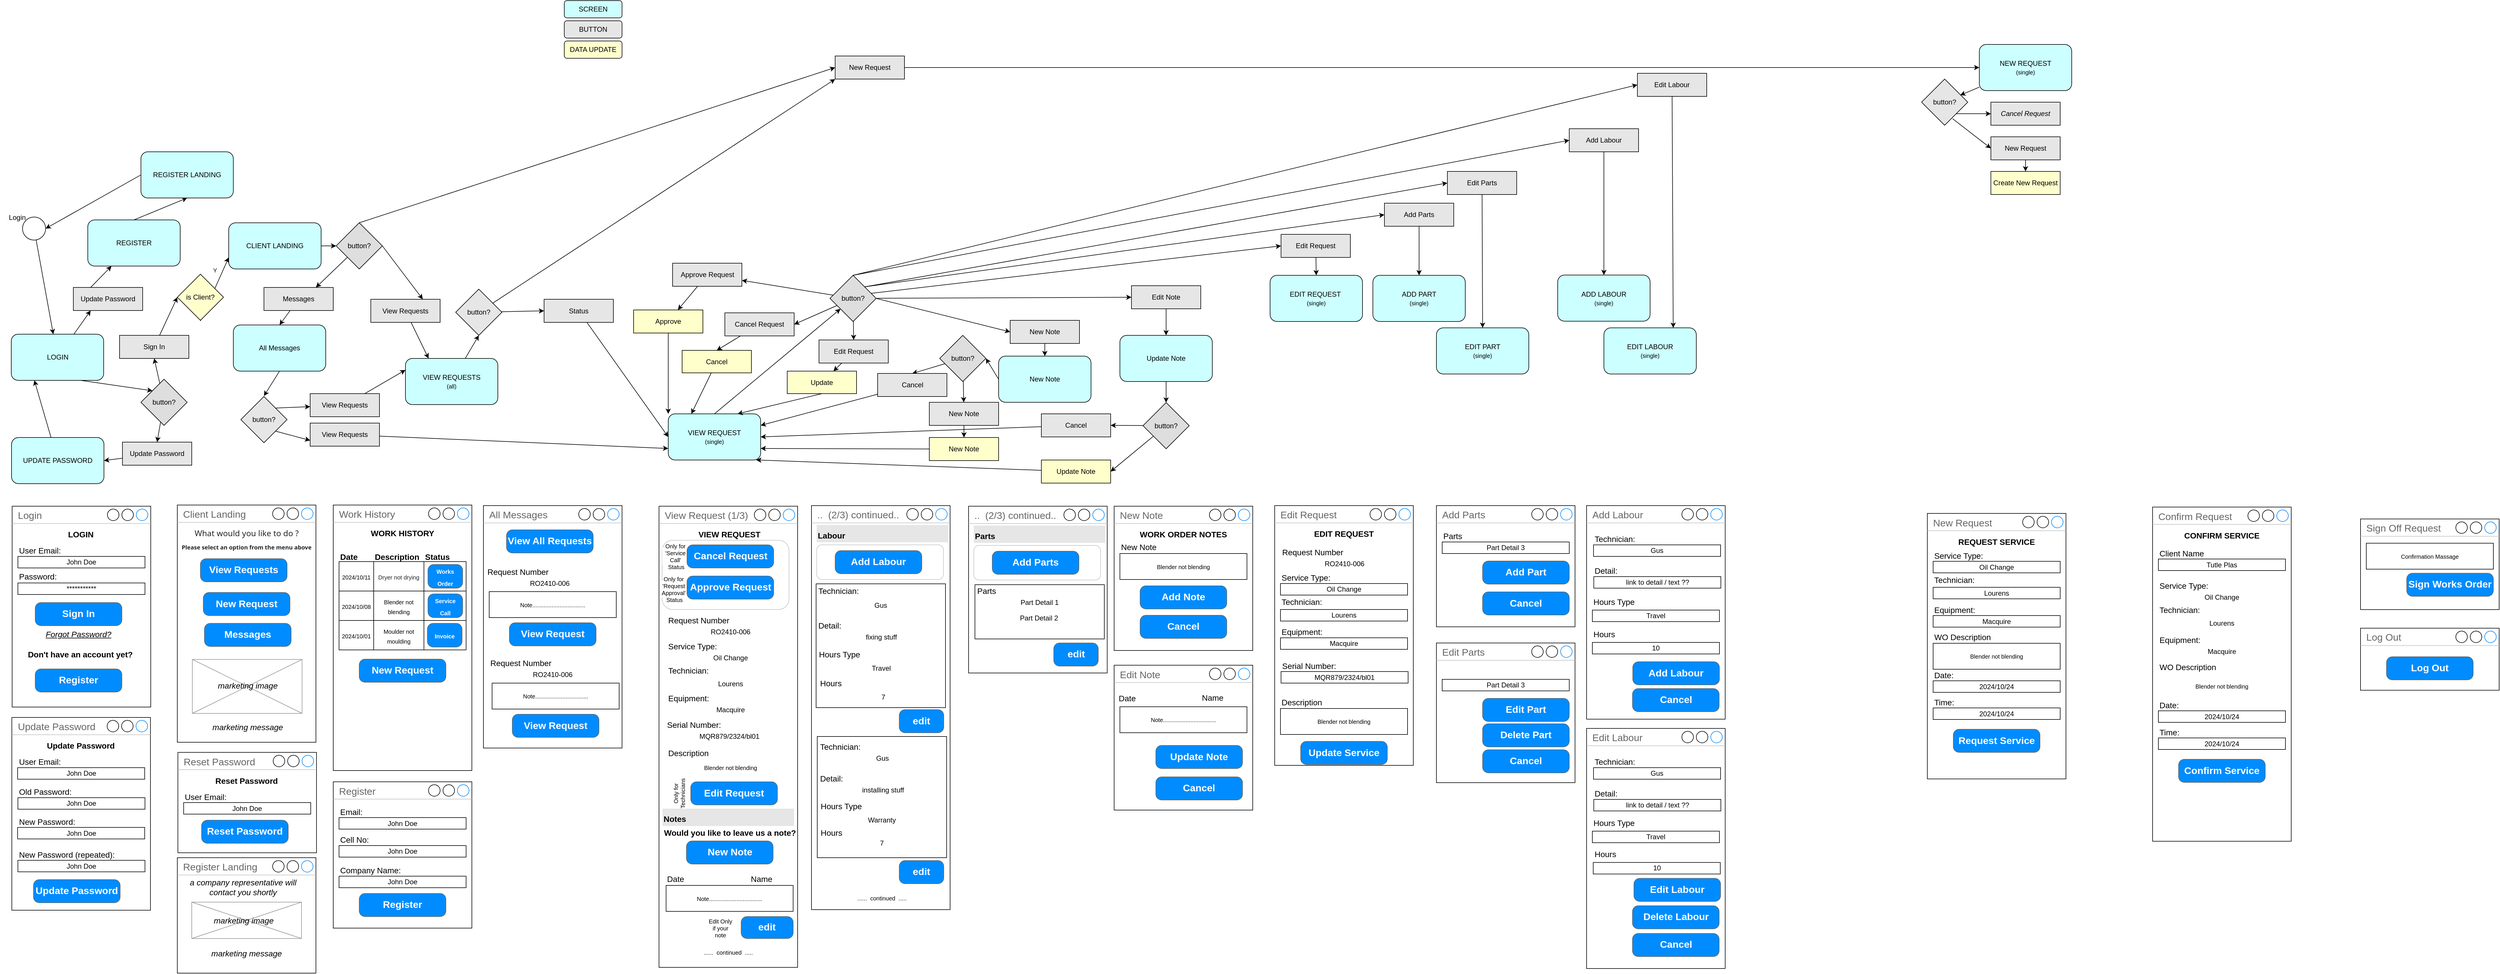 <mxfile>
    <diagram id="M7OO5rrIDAVTVPP12NKw" name="Flow">
        <mxGraphModel dx="1125" dy="661" grid="1" gridSize="10" guides="1" tooltips="1" connect="1" arrows="1" fold="1" page="1" pageScale="1" pageWidth="1100" pageHeight="850" math="0" shadow="0">
            <root>
                <mxCell id="0"/>
                <mxCell id="1" parent="0"/>
                <mxCell id="mQ48e2Va2z9JHEJBgprD-2" value="Add Labour" style="strokeWidth=1;shadow=0;dashed=0;align=center;html=1;shape=mxgraph.mockup.containers.window;align=left;verticalAlign=top;spacingLeft=8;strokeColor2=#008cff;strokeColor3=#c4c4c4;fontColor=#666666;mainText=;fontSize=17;labelBackgroundColor=none;" parent="1" vertex="1">
                    <mxGeometry x="2760" y="880" width="240" height="370" as="geometry"/>
                </mxCell>
                <mxCell id="PFeHFat0qIq5NRPBdQmR-92" value="..&amp;nbsp; (2/3) continued.." style="strokeWidth=1;shadow=0;dashed=0;align=center;html=1;shape=mxgraph.mockup.containers.window;align=left;verticalAlign=top;spacingLeft=8;strokeColor2=#008cff;strokeColor3=#c4c4c4;fontColor=#666666;mainText=;fontSize=17;labelBackgroundColor=none;" parent="1" vertex="1">
                    <mxGeometry x="1690" y="881" width="240" height="289" as="geometry"/>
                </mxCell>
                <mxCell id="lYq7w-tFQBmFcb-JNEUe-1" value="..&amp;nbsp; (2/3) continued.." style="strokeWidth=1;shadow=0;dashed=0;align=center;html=1;shape=mxgraph.mockup.containers.window;align=left;verticalAlign=top;spacingLeft=8;strokeColor2=#008cff;strokeColor3=#c4c4c4;fontColor=#666666;mainText=;fontSize=17;labelBackgroundColor=none;" parent="1" vertex="1">
                    <mxGeometry x="1418" y="880" width="240" height="700" as="geometry"/>
                </mxCell>
                <mxCell id="PFeHFat0qIq5NRPBdQmR-67" value="" style="rounded=1;whiteSpace=wrap;html=1;shadow=0;fontFamily=Helvetica;fontSize=10;fillColor=#FFFFFF;strokeColor=#C7C7C7;" parent="1" vertex="1">
                    <mxGeometry x="1427" y="948" width="219.5" height="60" as="geometry"/>
                </mxCell>
                <mxCell id="55" style="edgeStyle=none;html=1;entryX=0.25;entryY=1;entryDx=0;entryDy=0;" parent="1" source="CNkwPxVMg8bD5Nznt0NU-2" target="54" edge="1">
                    <mxGeometry relative="1" as="geometry"/>
                </mxCell>
                <mxCell id="CNkwPxVMg8bD5Nznt0NU-2" value="LOGIN" style="rounded=1;whiteSpace=wrap;html=1;fillColor=#CCFFFF;" parent="1" vertex="1">
                    <mxGeometry x="32.5" y="583" width="160" height="80" as="geometry"/>
                </mxCell>
                <mxCell id="55RVO9zuL2QJUInykwMi-25" style="edgeStyle=none;html=1;entryX=0.75;entryY=0;entryDx=0;entryDy=0;fontSize=10;exitX=1;exitY=0.5;exitDx=0;exitDy=0;" parent="1" source="CNkwPxVMg8bD5Nznt0NU-11" target="CNkwPxVMg8bD5Nznt0NU-9" edge="1">
                    <mxGeometry relative="1" as="geometry"/>
                </mxCell>
                <mxCell id="CNkwPxVMg8bD5Nznt0NU-6" value="CLIENT LANDING" style="rounded=1;whiteSpace=wrap;html=1;fillColor=#CCFFFF;" parent="1" vertex="1">
                    <mxGeometry x="409" y="390" width="160" height="80" as="geometry"/>
                </mxCell>
                <mxCell id="55RVO9zuL2QJUInykwMi-3" style="edgeStyle=none;html=1;fontSize=10;" parent="1" source="CNkwPxVMg8bD5Nznt0NU-1" target="CNkwPxVMg8bD5Nznt0NU-2" edge="1">
                    <mxGeometry relative="1" as="geometry">
                        <mxPoint x="71.325" y="482.325" as="targetPoint"/>
                    </mxGeometry>
                </mxCell>
                <mxCell id="CNkwPxVMg8bD5Nznt0NU-1" value="" style="ellipse;whiteSpace=wrap;html=1;" parent="1" vertex="1">
                    <mxGeometry x="52" y="380" width="40" height="40" as="geometry"/>
                </mxCell>
                <mxCell id="55RVO9zuL2QJUInykwMi-7" style="edgeStyle=none;html=1;entryX=0;entryY=0;entryDx=0;entryDy=0;fontSize=10;exitX=0.75;exitY=1;exitDx=0;exitDy=0;" parent="1" source="CNkwPxVMg8bD5Nznt0NU-2" target="48" edge="1">
                    <mxGeometry relative="1" as="geometry"/>
                </mxCell>
                <mxCell id="55RVO9zuL2QJUInykwMi-24" style="edgeStyle=none;html=1;entryX=0;entryY=0.75;entryDx=0;entryDy=0;fontSize=10;" parent="1" target="CNkwPxVMg8bD5Nznt0NU-6" edge="1">
                    <mxGeometry relative="1" as="geometry">
                        <mxPoint x="360" y="560" as="sourcePoint"/>
                    </mxGeometry>
                </mxCell>
                <mxCell id="CNkwPxVMg8bD5Nznt0NU-4" value="is Client?" style="rhombus;whiteSpace=wrap;html=1;fillColor=#FFFFCC;" parent="1" vertex="1">
                    <mxGeometry x="320" y="479" width="80" height="80" as="geometry"/>
                </mxCell>
                <mxCell id="CNkwPxVMg8bD5Nznt0NU-14" style="edgeStyle=none;html=1;" parent="1" source="CNkwPxVMg8bD5Nznt0NU-6" target="CNkwPxVMg8bD5Nznt0NU-11" edge="1">
                    <mxGeometry relative="1" as="geometry">
                        <mxPoint x="683" y="639" as="targetPoint"/>
                    </mxGeometry>
                </mxCell>
                <mxCell id="55RVO9zuL2QJUInykwMi-27" style="edgeStyle=none;html=1;entryX=0.25;entryY=0;entryDx=0;entryDy=0;fontSize=10;" parent="1" source="CNkwPxVMg8bD5Nznt0NU-9" target="CNkwPxVMg8bD5Nznt0NU-19" edge="1">
                    <mxGeometry relative="1" as="geometry"/>
                </mxCell>
                <mxCell id="CNkwPxVMg8bD5Nznt0NU-9" value="View Requests" style="rounded=0;whiteSpace=wrap;html=1;fillColor=#E6E6E6;" parent="1" vertex="1">
                    <mxGeometry x="655" y="522.5" width="120" height="40" as="geometry"/>
                </mxCell>
                <mxCell id="55RVO9zuL2QJUInykwMi-26" style="edgeStyle=none;html=1;entryX=0;entryY=0.5;entryDx=0;entryDy=0;fontSize=10;exitX=0.5;exitY=0;exitDx=0;exitDy=0;" parent="1" source="CNkwPxVMg8bD5Nznt0NU-11" target="CNkwPxVMg8bD5Nznt0NU-32" edge="1">
                    <mxGeometry relative="1" as="geometry"/>
                </mxCell>
                <mxCell id="66" style="edgeStyle=none;html=1;entryX=0.75;entryY=0;entryDx=0;entryDy=0;" parent="1" source="CNkwPxVMg8bD5Nznt0NU-11" target="65" edge="1">
                    <mxGeometry relative="1" as="geometry"/>
                </mxCell>
                <mxCell id="CNkwPxVMg8bD5Nznt0NU-11" value="button?" style="rhombus;whiteSpace=wrap;html=1;fillColor=#DEDEDE;" parent="1" vertex="1">
                    <mxGeometry x="595" y="390" width="80" height="80" as="geometry"/>
                </mxCell>
                <mxCell id="CNkwPxVMg8bD5Nznt0NU-27" style="edgeStyle=none;html=1;entryX=0.837;entryY=0.349;entryDx=0;entryDy=0;entryPerimeter=0;" parent="1" source="CNkwPxVMg8bD5Nznt0NU-17" target="CNkwPxVMg8bD5Nznt0NU-26" edge="1">
                    <mxGeometry relative="1" as="geometry">
                        <mxPoint x="3440" y="161" as="sourcePoint"/>
                        <mxPoint x="3400" y="181" as="targetPoint"/>
                    </mxGeometry>
                </mxCell>
                <mxCell id="CNkwPxVMg8bD5Nznt0NU-17" value="NEW REQUEST&lt;br&gt;&lt;font style=&quot;font-size: 10px;&quot;&gt;(single)&lt;/font&gt;" style="rounded=1;whiteSpace=wrap;html=1;fillColor=#CCFFFF;" parent="1" vertex="1">
                    <mxGeometry x="3440" y="81" width="160" height="80" as="geometry"/>
                </mxCell>
                <mxCell id="55RVO9zuL2QJUInykwMi-31" style="edgeStyle=none;html=1;entryX=0.5;entryY=1;entryDx=0;entryDy=0;fontSize=10;" parent="1" source="CNkwPxVMg8bD5Nznt0NU-19" target="CNkwPxVMg8bD5Nznt0NU-34" edge="1">
                    <mxGeometry relative="1" as="geometry"/>
                </mxCell>
                <mxCell id="CNkwPxVMg8bD5Nznt0NU-19" value="VIEW REQUESTS&lt;br&gt;&lt;font style=&quot;font-size: 10px;&quot;&gt;(all)&lt;/font&gt;" style="rounded=1;whiteSpace=wrap;html=1;fillColor=#CCFFFF;" parent="1" vertex="1">
                    <mxGeometry x="715" y="625" width="160" height="80" as="geometry"/>
                </mxCell>
                <mxCell id="CNkwPxVMg8bD5Nznt0NU-22" value="&lt;i&gt;Cancel Request&lt;/i&gt;" style="rounded=0;whiteSpace=wrap;html=1;fillColor=#E6E6E6;" parent="1" vertex="1">
                    <mxGeometry x="3460" y="181" width="120" height="40" as="geometry"/>
                </mxCell>
                <mxCell id="CNkwPxVMg8bD5Nznt0NU-30" style="edgeStyle=none;html=1;exitX=0.5;exitY=1;exitDx=0;exitDy=0;entryX=0.5;entryY=0;entryDx=0;entryDy=0;" parent="1" source="CNkwPxVMg8bD5Nznt0NU-23" target="CNkwPxVMg8bD5Nznt0NU-29" edge="1">
                    <mxGeometry relative="1" as="geometry"/>
                </mxCell>
                <mxCell id="CNkwPxVMg8bD5Nznt0NU-23" value="New Request" style="rounded=0;whiteSpace=wrap;html=1;fillColor=#E6E6E6;" parent="1" vertex="1">
                    <mxGeometry x="3460" y="241" width="120" height="40" as="geometry"/>
                </mxCell>
                <mxCell id="CNkwPxVMg8bD5Nznt0NU-24" style="edgeStyle=none;html=1;entryX=0;entryY=0.5;entryDx=0;entryDy=0;exitX=0.671;exitY=0.858;exitDx=0;exitDy=0;exitPerimeter=0;" parent="1" source="CNkwPxVMg8bD5Nznt0NU-26" target="CNkwPxVMg8bD5Nznt0NU-23" edge="1">
                    <mxGeometry relative="1" as="geometry">
                        <mxPoint x="3402.857" y="218.143" as="sourcePoint"/>
                    </mxGeometry>
                </mxCell>
                <mxCell id="CNkwPxVMg8bD5Nznt0NU-25" style="edgeStyle=none;html=1;entryX=0;entryY=0.5;entryDx=0;entryDy=0;exitX=1;exitY=1;exitDx=0;exitDy=0;" parent="1" source="CNkwPxVMg8bD5Nznt0NU-26" target="CNkwPxVMg8bD5Nznt0NU-22" edge="1">
                    <mxGeometry relative="1" as="geometry">
                        <mxPoint x="3420" y="201" as="sourcePoint"/>
                    </mxGeometry>
                </mxCell>
                <mxCell id="CNkwPxVMg8bD5Nznt0NU-26" value="button?" style="rhombus;whiteSpace=wrap;html=1;fillColor=#E6E6E6;" parent="1" vertex="1">
                    <mxGeometry x="3340" y="141" width="80" height="80" as="geometry"/>
                </mxCell>
                <mxCell id="CNkwPxVMg8bD5Nznt0NU-29" value="Create New Request" style="rounded=0;whiteSpace=wrap;html=1;fillColor=#FFFFCC;" parent="1" vertex="1">
                    <mxGeometry x="3460" y="301" width="120" height="40" as="geometry"/>
                </mxCell>
                <mxCell id="mQ48e2Va2z9JHEJBgprD-37" style="edgeStyle=none;html=1;entryX=0;entryY=0.5;entryDx=0;entryDy=0;fontSize=10;" parent="1" source="CNkwPxVMg8bD5Nznt0NU-32" target="CNkwPxVMg8bD5Nznt0NU-17" edge="1">
                    <mxGeometry relative="1" as="geometry"/>
                </mxCell>
                <mxCell id="CNkwPxVMg8bD5Nznt0NU-32" value="New Request" style="rounded=0;whiteSpace=wrap;html=1;fillColor=#E6E6E6;" parent="1" vertex="1">
                    <mxGeometry x="1459" y="101" width="120" height="40" as="geometry"/>
                </mxCell>
                <mxCell id="CNkwPxVMg8bD5Nznt0NU-39" style="edgeStyle=none;html=1;entryX=0;entryY=0.5;entryDx=0;entryDy=0;" parent="1" source="CNkwPxVMg8bD5Nznt0NU-34" target="CNkwPxVMg8bD5Nznt0NU-37" edge="1">
                    <mxGeometry relative="1" as="geometry"/>
                </mxCell>
                <mxCell id="55RVO9zuL2QJUInykwMi-28" style="edgeStyle=none;html=1;entryX=0;entryY=1;entryDx=0;entryDy=0;fontSize=10;" parent="1" source="CNkwPxVMg8bD5Nznt0NU-34" target="CNkwPxVMg8bD5Nznt0NU-32" edge="1">
                    <mxGeometry relative="1" as="geometry"/>
                </mxCell>
                <mxCell id="CNkwPxVMg8bD5Nznt0NU-34" value="button?" style="rhombus;whiteSpace=wrap;html=1;fillColor=#E6E6E6;" parent="1" vertex="1">
                    <mxGeometry x="802" y="505" width="80" height="80" as="geometry"/>
                </mxCell>
                <mxCell id="55RVO9zuL2QJUInykwMi-33" style="edgeStyle=none;html=1;entryX=0;entryY=0.5;entryDx=0;entryDy=0;fontSize=10;" parent="1" source="CNkwPxVMg8bD5Nznt0NU-37" target="CNkwPxVMg8bD5Nznt0NU-38" edge="1">
                    <mxGeometry relative="1" as="geometry"/>
                </mxCell>
                <mxCell id="CNkwPxVMg8bD5Nznt0NU-37" value="Status" style="rounded=0;whiteSpace=wrap;html=1;fillColor=#E6E6E6;" parent="1" vertex="1">
                    <mxGeometry x="955" y="522.5" width="120" height="40" as="geometry"/>
                </mxCell>
                <mxCell id="CNkwPxVMg8bD5Nznt0NU-90" style="edgeStyle=none;html=1;fontSize=10;exitX=0.5;exitY=0;exitDx=0;exitDy=0;" parent="1" source="CNkwPxVMg8bD5Nznt0NU-38" target="CNkwPxVMg8bD5Nznt0NU-49" edge="1">
                    <mxGeometry relative="1" as="geometry"/>
                </mxCell>
                <mxCell id="CNkwPxVMg8bD5Nznt0NU-38" value="VIEW REQUEST&lt;br&gt;&lt;font style=&quot;font-size: 10px;&quot;&gt;(single)&lt;/font&gt;" style="rounded=1;whiteSpace=wrap;html=1;fillColor=#CCFFFF;" parent="1" vertex="1">
                    <mxGeometry x="1170" y="721" width="160" height="80" as="geometry"/>
                </mxCell>
                <mxCell id="PFeHFat0qIq5NRPBdQmR-123" style="edgeStyle=none;html=1;entryX=0.5;entryY=0;entryDx=0;entryDy=0;fontSize=10;" parent="1" source="CNkwPxVMg8bD5Nznt0NU-45" target="YbFCL8d-j3u_tiSrlF40-4" edge="1">
                    <mxGeometry relative="1" as="geometry"/>
                </mxCell>
                <mxCell id="CNkwPxVMg8bD5Nznt0NU-45" value="Edit Request" style="rounded=0;whiteSpace=wrap;html=1;fillColor=#E6E6E6;" parent="1" vertex="1">
                    <mxGeometry x="2231" y="410" width="120" height="40" as="geometry"/>
                </mxCell>
                <mxCell id="CNkwPxVMg8bD5Nznt0NU-87" style="edgeStyle=none;html=1;fontSize=10;" parent="1" source="CNkwPxVMg8bD5Nznt0NU-46" target="CNkwPxVMg8bD5Nznt0NU-59" edge="1">
                    <mxGeometry relative="1" as="geometry"/>
                </mxCell>
                <mxCell id="CNkwPxVMg8bD5Nznt0NU-46" value="Approve Request" style="rounded=0;whiteSpace=wrap;html=1;fillColor=#E6E6E6;" parent="1" vertex="1">
                    <mxGeometry x="1177.5" y="460" width="120" height="40" as="geometry"/>
                </mxCell>
                <mxCell id="CNkwPxVMg8bD5Nznt0NU-54" style="edgeStyle=none;html=1;fontSize=10;" parent="1" source="CNkwPxVMg8bD5Nznt0NU-49" target="CNkwPxVMg8bD5Nznt0NU-46" edge="1">
                    <mxGeometry relative="1" as="geometry">
                        <mxPoint x="1754" y="362" as="sourcePoint"/>
                    </mxGeometry>
                </mxCell>
                <mxCell id="55RVO9zuL2QJUInykwMi-37" style="edgeStyle=none;html=1;entryX=1;entryY=0.5;entryDx=0;entryDy=0;fontSize=10;" parent="1" source="CNkwPxVMg8bD5Nznt0NU-49" target="CNkwPxVMg8bD5Nznt0NU-53" edge="1">
                    <mxGeometry relative="1" as="geometry"/>
                </mxCell>
                <mxCell id="55RVO9zuL2QJUInykwMi-43" style="edgeStyle=none;html=1;entryX=0.5;entryY=0;entryDx=0;entryDy=0;fontSize=10;" parent="1" source="CNkwPxVMg8bD5Nznt0NU-49" target="55RVO9zuL2QJUInykwMi-41" edge="1">
                    <mxGeometry relative="1" as="geometry"/>
                </mxCell>
                <mxCell id="PFeHFat0qIq5NRPBdQmR-16" style="edgeStyle=none;html=1;entryX=0;entryY=0.5;entryDx=0;entryDy=0;fontSize=10;exitX=1;exitY=0.5;exitDx=0;exitDy=0;" parent="1" source="CNkwPxVMg8bD5Nznt0NU-49" target="CNkwPxVMg8bD5Nznt0NU-52" edge="1">
                    <mxGeometry relative="1" as="geometry">
                        <mxPoint x="1684.692" y="528.308" as="sourcePoint"/>
                    </mxGeometry>
                </mxCell>
                <mxCell id="PFeHFat0qIq5NRPBdQmR-17" style="edgeStyle=none;html=1;entryX=0;entryY=0.5;entryDx=0;entryDy=0;fontSize=10;" parent="1" source="CNkwPxVMg8bD5Nznt0NU-49" target="PFeHFat0qIq5NRPBdQmR-12" edge="1">
                    <mxGeometry relative="1" as="geometry"/>
                </mxCell>
                <mxCell id="PFeHFat0qIq5NRPBdQmR-118" style="edgeStyle=none;html=1;entryX=0;entryY=0.5;entryDx=0;entryDy=0;fontSize=10;exitX=0.889;exitY=0.39;exitDx=0;exitDy=0;exitPerimeter=0;" parent="1" source="CNkwPxVMg8bD5Nznt0NU-49" target="CNkwPxVMg8bD5Nznt0NU-45" edge="1">
                    <mxGeometry relative="1" as="geometry"/>
                </mxCell>
                <mxCell id="PFeHFat0qIq5NRPBdQmR-119" style="edgeStyle=none;html=1;entryX=0;entryY=0.5;entryDx=0;entryDy=0;fontSize=10;exitX=0.5;exitY=0;exitDx=0;exitDy=0;" parent="1" source="CNkwPxVMg8bD5Nznt0NU-49" target="CNkwPxVMg8bD5Nznt0NU-95" edge="1">
                    <mxGeometry relative="1" as="geometry"/>
                </mxCell>
                <mxCell id="PFeHFat0qIq5NRPBdQmR-120" style="edgeStyle=none;html=1;entryX=0;entryY=0.5;entryDx=0;entryDy=0;fontSize=10;exitX=0.5;exitY=0;exitDx=0;exitDy=0;" parent="1" source="CNkwPxVMg8bD5Nznt0NU-49" target="PFeHFat0qIq5NRPBdQmR-114" edge="1">
                    <mxGeometry relative="1" as="geometry">
                        <mxPoint x="1519" y="510" as="sourcePoint"/>
                    </mxGeometry>
                </mxCell>
                <mxCell id="PFeHFat0qIq5NRPBdQmR-121" style="edgeStyle=none;html=1;entryX=0;entryY=0.5;entryDx=0;entryDy=0;fontSize=10;exitX=1;exitY=0;exitDx=0;exitDy=0;" parent="1" source="CNkwPxVMg8bD5Nznt0NU-49" target="CNkwPxVMg8bD5Nznt0NU-96" edge="1">
                    <mxGeometry relative="1" as="geometry"/>
                </mxCell>
                <mxCell id="PFeHFat0qIq5NRPBdQmR-122" style="edgeStyle=none;html=1;entryX=0;entryY=0.5;entryDx=0;entryDy=0;fontSize=10;exitX=1;exitY=0;exitDx=0;exitDy=0;" parent="1" source="CNkwPxVMg8bD5Nznt0NU-49" target="PFeHFat0qIq5NRPBdQmR-115" edge="1">
                    <mxGeometry relative="1" as="geometry"/>
                </mxCell>
                <mxCell id="CNkwPxVMg8bD5Nznt0NU-49" value="button?" style="rhombus;whiteSpace=wrap;html=1;fillColor=#DEDEDE;" parent="1" vertex="1">
                    <mxGeometry x="1450" y="481" width="80" height="80" as="geometry"/>
                </mxCell>
                <mxCell id="PFeHFat0qIq5NRPBdQmR-25" style="edgeStyle=none;html=1;entryX=0.5;entryY=0;entryDx=0;entryDy=0;fontSize=10;" parent="1" source="CNkwPxVMg8bD5Nznt0NU-52" target="PFeHFat0qIq5NRPBdQmR-18" edge="1">
                    <mxGeometry relative="1" as="geometry"/>
                </mxCell>
                <mxCell id="CNkwPxVMg8bD5Nznt0NU-52" value="New Note" style="rounded=0;whiteSpace=wrap;html=1;fillColor=#E6E6E6;" parent="1" vertex="1">
                    <mxGeometry x="1762" y="559" width="120" height="40" as="geometry"/>
                </mxCell>
                <mxCell id="CNkwPxVMg8bD5Nznt0NU-89" style="edgeStyle=none;html=1;entryX=0.5;entryY=0;entryDx=0;entryDy=0;fontSize=10;" parent="1" source="CNkwPxVMg8bD5Nznt0NU-53" target="CNkwPxVMg8bD5Nznt0NU-64" edge="1">
                    <mxGeometry relative="1" as="geometry">
                        <mxPoint x="1272" y="651" as="targetPoint"/>
                    </mxGeometry>
                </mxCell>
                <mxCell id="CNkwPxVMg8bD5Nznt0NU-53" value="Cancel Request" style="rounded=0;whiteSpace=wrap;html=1;fillColor=#E6E6E6;" parent="1" vertex="1">
                    <mxGeometry x="1268" y="546" width="120" height="40" as="geometry"/>
                </mxCell>
                <mxCell id="55RVO9zuL2QJUInykwMi-34" style="edgeStyle=none;html=1;entryX=0;entryY=0;entryDx=0;entryDy=0;fontSize=10;" parent="1" source="CNkwPxVMg8bD5Nznt0NU-59" target="CNkwPxVMg8bD5Nznt0NU-38" edge="1">
                    <mxGeometry relative="1" as="geometry"/>
                </mxCell>
                <mxCell id="CNkwPxVMg8bD5Nznt0NU-59" value="Approve" style="rounded=0;whiteSpace=wrap;html=1;fillColor=#FFFFCC;" parent="1" vertex="1">
                    <mxGeometry x="1110" y="541" width="120" height="40" as="geometry"/>
                </mxCell>
                <mxCell id="55RVO9zuL2QJUInykwMi-38" style="edgeStyle=none;html=1;entryX=0.25;entryY=0;entryDx=0;entryDy=0;fontSize=10;" parent="1" source="CNkwPxVMg8bD5Nznt0NU-64" target="CNkwPxVMg8bD5Nznt0NU-38" edge="1">
                    <mxGeometry relative="1" as="geometry"/>
                </mxCell>
                <mxCell id="CNkwPxVMg8bD5Nznt0NU-64" value="Cancel" style="rounded=0;whiteSpace=wrap;html=1;fillColor=#FFFFCC;" parent="1" vertex="1">
                    <mxGeometry x="1194" y="611" width="120" height="39" as="geometry"/>
                </mxCell>
                <mxCell id="PFeHFat0qIq5NRPBdQmR-29" style="edgeStyle=none;html=1;entryX=1;entryY=0.75;entryDx=0;entryDy=0;fontSize=10;" parent="1" source="CNkwPxVMg8bD5Nznt0NU-67" target="CNkwPxVMg8bD5Nznt0NU-38" edge="1">
                    <mxGeometry relative="1" as="geometry"/>
                </mxCell>
                <mxCell id="CNkwPxVMg8bD5Nznt0NU-67" value="New Note" style="rounded=0;whiteSpace=wrap;html=1;fillColor=#FFFFCC;" parent="1" vertex="1">
                    <mxGeometry x="1622" y="762" width="120" height="40" as="geometry"/>
                </mxCell>
                <mxCell id="CNkwPxVMg8bD5Nznt0NU-71" value="SCREEN" style="rounded=1;whiteSpace=wrap;html=1;fillColor=#CCFFFF;" parent="1" vertex="1">
                    <mxGeometry x="990" y="5" width="100" height="30" as="geometry"/>
                </mxCell>
                <mxCell id="CNkwPxVMg8bD5Nznt0NU-72" value="BUTTON" style="rounded=1;whiteSpace=wrap;html=1;fillColor=#E6E6E6;" parent="1" vertex="1">
                    <mxGeometry x="990" y="40" width="100" height="30" as="geometry"/>
                </mxCell>
                <mxCell id="CNkwPxVMg8bD5Nznt0NU-73" value="DATA UPDATE" style="rounded=1;whiteSpace=wrap;html=1;fillColor=#FFFFCC;" parent="1" vertex="1">
                    <mxGeometry x="990" y="75" width="100" height="30" as="geometry"/>
                </mxCell>
                <mxCell id="CNkwPxVMg8bD5Nznt0NU-75" value="Y" style="text;html=1;strokeColor=none;fillColor=none;align=center;verticalAlign=middle;whiteSpace=wrap;rounded=0;fontSize=10;" parent="1" vertex="1">
                    <mxGeometry x="371" y="460" width="29" height="24" as="geometry"/>
                </mxCell>
                <mxCell id="mQ48e2Va2z9JHEJBgprD-36" style="edgeStyle=none;html=1;entryX=0.75;entryY=0;entryDx=0;entryDy=0;fontSize=10;" parent="1" source="CNkwPxVMg8bD5Nznt0NU-95" target="YbFCL8d-j3u_tiSrlF40-7" edge="1">
                    <mxGeometry relative="1" as="geometry"/>
                </mxCell>
                <mxCell id="CNkwPxVMg8bD5Nznt0NU-95" value="Edit Labour" style="rounded=0;whiteSpace=wrap;html=1;fillColor=#E6E6E6;" parent="1" vertex="1">
                    <mxGeometry x="2848" y="131" width="120" height="40" as="geometry"/>
                </mxCell>
                <mxCell id="mQ48e2Va2z9JHEJBgprD-14" style="edgeStyle=none;html=1;entryX=0.5;entryY=0;entryDx=0;entryDy=0;fontSize=10;" parent="1" source="CNkwPxVMg8bD5Nznt0NU-96" target="PFeHFat0qIq5NRPBdQmR-117" edge="1">
                    <mxGeometry relative="1" as="geometry"/>
                </mxCell>
                <mxCell id="CNkwPxVMg8bD5Nznt0NU-96" value="Edit Parts" style="rounded=0;whiteSpace=wrap;html=1;fillColor=#E6E6E6;" parent="1" vertex="1">
                    <mxGeometry x="2519" y="301" width="120" height="40" as="geometry"/>
                </mxCell>
                <mxCell id="YbFCL8d-j3u_tiSrlF40-4" value="EDIT REQUEST&amp;nbsp;&lt;br&gt;&lt;font style=&quot;font-size: 10px;&quot;&gt;(single)&lt;/font&gt;" style="rounded=1;whiteSpace=wrap;html=1;fillColor=#CCFFFF;" parent="1" vertex="1">
                    <mxGeometry x="2212" y="481" width="160" height="80" as="geometry"/>
                </mxCell>
                <mxCell id="YbFCL8d-j3u_tiSrlF40-6" value="&lt;font style=&quot;&quot;&gt;ADD LABOUR&lt;br&gt;&lt;/font&gt;&lt;font style=&quot;font-size: 10px;&quot;&gt;(single)&lt;/font&gt;" style="rounded=1;whiteSpace=wrap;html=1;fillColor=#CCFFFF;" parent="1" vertex="1">
                    <mxGeometry x="2710" y="480.5" width="160" height="80" as="geometry"/>
                </mxCell>
                <mxCell id="YbFCL8d-j3u_tiSrlF40-7" value="EDIT LABOUR&lt;br&gt;&lt;font style=&quot;font-size: 10px;&quot;&gt;(single)&lt;/font&gt;" style="rounded=1;whiteSpace=wrap;html=1;fillColor=#CCFFFF;" parent="1" vertex="1">
                    <mxGeometry x="2790" y="572" width="160" height="80" as="geometry"/>
                </mxCell>
                <mxCell id="QeGPy931lr3a5L6l3l3y-1" value="Login" style="strokeWidth=1;shadow=0;dashed=0;align=center;html=1;shape=mxgraph.mockup.containers.window;align=left;verticalAlign=top;spacingLeft=8;strokeColor2=#008cff;strokeColor3=#c4c4c4;fontColor=#666666;mainText=;fontSize=17;labelBackgroundColor=none;" parent="1" vertex="1">
                    <mxGeometry x="34" y="881" width="240" height="348" as="geometry"/>
                </mxCell>
                <mxCell id="QeGPy931lr3a5L6l3l3y-2" value="Sign In" style="strokeWidth=1;shadow=0;dashed=0;align=center;html=1;shape=mxgraph.mockup.buttons.button;strokeColor=#666666;fontColor=#ffffff;mainText=;buttonStyle=round;fontSize=17;fontStyle=1;fillColor=#008cff;whiteSpace=wrap;" parent="1" vertex="1">
                    <mxGeometry x="74" y="1048" width="150" height="40" as="geometry"/>
                </mxCell>
                <mxCell id="QeGPy931lr3a5L6l3l3y-3" value="John Doe" style="rounded=0;whiteSpace=wrap;html=1;" parent="1" vertex="1">
                    <mxGeometry x="44" y="968" width="220" height="20" as="geometry"/>
                </mxCell>
                <mxCell id="QeGPy931lr3a5L6l3l3y-4" value="&lt;font style=&quot;font-size: 14px;&quot;&gt;User Email:&amp;nbsp;&lt;/font&gt;" style="text;html=1;strokeColor=none;fillColor=none;align=left;verticalAlign=middle;whiteSpace=wrap;rounded=0;" parent="1" vertex="1">
                    <mxGeometry x="44" y="943" width="220" height="30" as="geometry"/>
                </mxCell>
                <mxCell id="QeGPy931lr3a5L6l3l3y-5" value="***********" style="rounded=0;whiteSpace=wrap;html=1;" parent="1" vertex="1">
                    <mxGeometry x="44" y="1014" width="220" height="20" as="geometry"/>
                </mxCell>
                <mxCell id="QeGPy931lr3a5L6l3l3y-6" value="&lt;font style=&quot;font-size: 14px;&quot;&gt;Password:&lt;/font&gt;" style="text;html=1;strokeColor=none;fillColor=none;align=left;verticalAlign=middle;whiteSpace=wrap;rounded=0;" parent="1" vertex="1">
                    <mxGeometry x="44" y="988" width="220" height="30" as="geometry"/>
                </mxCell>
                <mxCell id="QeGPy931lr3a5L6l3l3y-7" value="&lt;font style=&quot;font-size: 14px;&quot;&gt;&lt;i&gt;&lt;u&gt;Forgot Password?&lt;/u&gt;&lt;/i&gt;&lt;/font&gt;" style="text;html=1;strokeColor=none;fillColor=none;align=center;verticalAlign=middle;whiteSpace=wrap;rounded=0;" parent="1" vertex="1">
                    <mxGeometry x="74" y="1088" width="150" height="30" as="geometry"/>
                </mxCell>
                <mxCell id="QeGPy931lr3a5L6l3l3y-8" value="&lt;font style=&quot;font-size: 14px;&quot;&gt;&lt;b&gt;Don't have an account yet?&amp;nbsp;&lt;/b&gt;&lt;/font&gt;" style="text;html=1;strokeColor=none;fillColor=none;align=center;verticalAlign=middle;whiteSpace=wrap;rounded=0;" parent="1" vertex="1">
                    <mxGeometry x="34" y="1123" width="240" height="30" as="geometry"/>
                </mxCell>
                <mxCell id="QeGPy931lr3a5L6l3l3y-9" value="Register" style="strokeWidth=1;shadow=0;dashed=0;align=center;html=1;shape=mxgraph.mockup.buttons.button;strokeColor=#666666;fontColor=#ffffff;mainText=;buttonStyle=round;fontSize=17;fontStyle=1;fillColor=#008cff;whiteSpace=wrap;" parent="1" vertex="1">
                    <mxGeometry x="74" y="1163" width="150" height="40" as="geometry"/>
                </mxCell>
                <mxCell id="QeGPy931lr3a5L6l3l3y-10" value="&lt;h1&gt;&lt;font style=&quot;font-size: 14px;&quot;&gt;&lt;b&gt;LOGIN&lt;/b&gt;&lt;/font&gt;&lt;/h1&gt;" style="text;html=1;strokeColor=none;fillColor=none;align=center;verticalAlign=middle;whiteSpace=wrap;rounded=0;" parent="1" vertex="1">
                    <mxGeometry x="33" y="912" width="240" height="30" as="geometry"/>
                </mxCell>
                <mxCell id="QeGPy931lr3a5L6l3l3y-11" value="Reset Password" style="strokeWidth=1;shadow=0;dashed=0;align=center;html=1;shape=mxgraph.mockup.containers.window;align=left;verticalAlign=top;spacingLeft=8;strokeColor2=#008cff;strokeColor3=#c4c4c4;fontColor=#666666;mainText=;fontSize=17;labelBackgroundColor=none;" parent="1" vertex="1">
                    <mxGeometry x="321" y="1307.5" width="240" height="174" as="geometry"/>
                </mxCell>
                <mxCell id="QeGPy931lr3a5L6l3l3y-12" value="John Doe" style="rounded=0;whiteSpace=wrap;html=1;" parent="1" vertex="1">
                    <mxGeometry x="331" y="1394.5" width="220" height="20" as="geometry"/>
                </mxCell>
                <mxCell id="QeGPy931lr3a5L6l3l3y-13" value="&lt;font style=&quot;font-size: 14px;&quot;&gt;User Email:&amp;nbsp;&lt;/font&gt;" style="text;html=1;strokeColor=none;fillColor=none;align=left;verticalAlign=middle;whiteSpace=wrap;rounded=0;" parent="1" vertex="1">
                    <mxGeometry x="331" y="1369.5" width="220" height="30" as="geometry"/>
                </mxCell>
                <mxCell id="QeGPy931lr3a5L6l3l3y-16" value="Reset Password" style="strokeWidth=1;shadow=0;dashed=0;align=center;html=1;shape=mxgraph.mockup.buttons.button;strokeColor=#666666;fontColor=#ffffff;mainText=;buttonStyle=round;fontSize=17;fontStyle=1;fillColor=#008cff;whiteSpace=wrap;" parent="1" vertex="1">
                    <mxGeometry x="362" y="1425" width="150" height="40" as="geometry"/>
                </mxCell>
                <mxCell id="QeGPy931lr3a5L6l3l3y-17" value="&lt;h1&gt;&lt;font style=&quot;font-size: 14px;&quot;&gt;&lt;b&gt;Reset Password&lt;/b&gt;&lt;/font&gt;&lt;/h1&gt;" style="text;html=1;strokeColor=none;fillColor=none;align=center;verticalAlign=middle;whiteSpace=wrap;rounded=0;" parent="1" vertex="1">
                    <mxGeometry x="320" y="1338.5" width="240" height="30" as="geometry"/>
                </mxCell>
                <mxCell id="QNajEddDkhs3FuIVRpyS-1" value="Client Landing" style="strokeWidth=1;shadow=0;dashed=0;align=center;html=1;shape=mxgraph.mockup.containers.window;align=left;verticalAlign=top;spacingLeft=8;strokeColor2=#008cff;strokeColor3=#c4c4c4;fontColor=#666666;mainText=;fontSize=17;labelBackgroundColor=none;" parent="1" vertex="1">
                    <mxGeometry x="320" y="879" width="240" height="411" as="geometry"/>
                </mxCell>
                <mxCell id="QNajEddDkhs3FuIVRpyS-2" value="" style="verticalLabelPosition=bottom;shadow=0;dashed=0;align=center;html=1;verticalAlign=top;strokeWidth=1;shape=mxgraph.mockup.graphics.simpleIcon;strokeColor=#999999;fontFamily=Helvetica;fontSize=10;fillColor=#FFFFFF;" parent="1" vertex="1">
                    <mxGeometry x="346" y="1146.5" width="190" height="93.5" as="geometry"/>
                </mxCell>
                <mxCell id="QNajEddDkhs3FuIVRpyS-3" value="&lt;h2 style=&quot;box-sizing: border-box; margin-top: 0px; margin-bottom: 0.5rem; font-weight: 500; line-height: 1.2; color: rgb(33, 37, 41); font-family: system-ui, -apple-system, &amp;quot;Segoe UI&amp;quot;, Roboto, &amp;quot;Helvetica Neue&amp;quot;, Arial, &amp;quot;Noto Sans&amp;quot;, &amp;quot;Liberation Sans&amp;quot;, sans-serif, &amp;quot;Apple Color Emoji&amp;quot;, &amp;quot;Segoe UI Emoji&amp;quot;, &amp;quot;Segoe UI Symbol&amp;quot;, &amp;quot;Noto Color Emoji&amp;quot;; background-color: rgb(255, 255, 255);&quot;&gt;&lt;font style=&quot;font-size: 14px;&quot;&gt;What would you like to do ?&lt;/font&gt;&lt;/h2&gt;&lt;h3 style=&quot;box-sizing: border-box; margin-top: 0px; margin-bottom: 15px; line-height: 1.2; color: rgb(33, 37, 41); font-family: system-ui, -apple-system, &amp;quot;Segoe UI&amp;quot;, Roboto, &amp;quot;Helvetica Neue&amp;quot;, Arial, &amp;quot;Noto Sans&amp;quot;, &amp;quot;Liberation Sans&amp;quot;, sans-serif, &amp;quot;Apple Color Emoji&amp;quot;, &amp;quot;Segoe UI Emoji&amp;quot;, &amp;quot;Segoe UI Symbol&amp;quot;, &amp;quot;Noto Color Emoji&amp;quot;; background-color: rgb(255, 255, 255);&quot;&gt;&lt;font style=&quot;font-size: 10px;&quot;&gt;Please select an option from the menu above&lt;/font&gt;&lt;/h3&gt;" style="text;html=1;strokeColor=none;fillColor=none;align=center;verticalAlign=middle;whiteSpace=wrap;rounded=0;shadow=0;fontFamily=Helvetica;fontSize=10;" parent="1" vertex="1">
                    <mxGeometry x="325" y="911" width="230" height="68" as="geometry"/>
                </mxCell>
                <mxCell id="QNajEddDkhs3FuIVRpyS-4" value="New Request" style="strokeWidth=1;shadow=0;dashed=0;align=center;html=1;shape=mxgraph.mockup.buttons.button;strokeColor=#666666;fontColor=#ffffff;mainText=;buttonStyle=round;fontSize=17;fontStyle=1;fillColor=#008cff;whiteSpace=wrap;" parent="1" vertex="1">
                    <mxGeometry x="365" y="1030.5" width="150" height="40" as="geometry"/>
                </mxCell>
                <mxCell id="QNajEddDkhs3FuIVRpyS-5" value="View Requests" style="strokeWidth=1;shadow=0;dashed=0;align=center;html=1;shape=mxgraph.mockup.buttons.button;strokeColor=#666666;fontColor=#ffffff;mainText=;buttonStyle=round;fontSize=17;fontStyle=1;fillColor=#008cff;whiteSpace=wrap;" parent="1" vertex="1">
                    <mxGeometry x="360" y="972" width="150" height="40" as="geometry"/>
                </mxCell>
                <mxCell id="QNajEddDkhs3FuIVRpyS-6" value="&lt;font style=&quot;font-size: 14px;&quot;&gt;&lt;i&gt;marketing image&lt;/i&gt;&lt;/font&gt;" style="text;html=1;strokeColor=none;fillColor=none;align=center;verticalAlign=middle;whiteSpace=wrap;rounded=0;" parent="1" vertex="1">
                    <mxGeometry x="367" y="1166" width="150" height="52" as="geometry"/>
                </mxCell>
                <mxCell id="QNajEddDkhs3FuIVRpyS-7" value="&lt;font style=&quot;font-size: 14px;&quot;&gt;&lt;i&gt;marketing message&lt;/i&gt;&lt;/font&gt;" style="text;html=1;strokeColor=none;fillColor=none;align=center;verticalAlign=middle;whiteSpace=wrap;rounded=0;" parent="1" vertex="1">
                    <mxGeometry x="367" y="1238" width="150" height="52" as="geometry"/>
                </mxCell>
                <mxCell id="lYq7w-tFQBmFcb-JNEUe-2" value="" style="rounded=1;whiteSpace=wrap;html=1;shadow=0;fontFamily=Helvetica;fontSize=10;fillColor=#FFFFFF;strokeColor=#C7C7C7;" parent="1" vertex="1">
                    <mxGeometry x="1166" y="1344" width="219.5" height="65" as="geometry"/>
                </mxCell>
                <mxCell id="lYq7w-tFQBmFcb-JNEUe-3" value="View Request (1/3)" style="strokeWidth=1;shadow=0;dashed=0;align=center;html=1;shape=mxgraph.mockup.containers.window;align=left;verticalAlign=top;spacingLeft=8;strokeColor2=#008cff;strokeColor3=#c4c4c4;fontColor=#666666;mainText=;fontSize=17;labelBackgroundColor=none;" parent="1" vertex="1">
                    <mxGeometry x="1154" y="881" width="240" height="799" as="geometry"/>
                </mxCell>
                <mxCell id="lYq7w-tFQBmFcb-JNEUe-4" value="" style="rounded=1;whiteSpace=wrap;html=1;shadow=0;fontFamily=Helvetica;fontSize=10;fillColor=#FFFFFF;strokeColor=#C7C7C7;" parent="1" vertex="1">
                    <mxGeometry x="1159.5" y="940" width="219.5" height="120" as="geometry"/>
                </mxCell>
                <mxCell id="lYq7w-tFQBmFcb-JNEUe-6" value="&lt;h1&gt;&lt;font style=&quot;font-size: 14px;&quot;&gt;&lt;b&gt;VIEW REQUEST&lt;/b&gt;&lt;/font&gt;&lt;/h1&gt;" style="text;html=1;strokeColor=none;fillColor=none;align=center;verticalAlign=middle;whiteSpace=wrap;rounded=0;" parent="1" vertex="1">
                    <mxGeometry x="1156" y="912" width="240" height="30" as="geometry"/>
                </mxCell>
                <mxCell id="lYq7w-tFQBmFcb-JNEUe-7" value="Oil Change" style="rounded=0;whiteSpace=wrap;html=1;strokeColor=none;" parent="1" vertex="1">
                    <mxGeometry x="1167.5" y="1133.5" width="220" height="20" as="geometry"/>
                </mxCell>
                <mxCell id="lYq7w-tFQBmFcb-JNEUe-8" value="&lt;span style=&quot;font-size: 14px;&quot;&gt;Service Type:&lt;/span&gt;" style="text;html=1;strokeColor=none;fillColor=none;align=left;verticalAlign=middle;whiteSpace=wrap;rounded=0;" parent="1" vertex="1">
                    <mxGeometry x="1167.5" y="1108.5" width="220" height="30" as="geometry"/>
                </mxCell>
                <mxCell id="lYq7w-tFQBmFcb-JNEUe-9" value="Lourens" style="rounded=0;whiteSpace=wrap;html=1;strokeColor=none;" parent="1" vertex="1">
                    <mxGeometry x="1167.5" y="1178.5" width="220" height="20" as="geometry"/>
                </mxCell>
                <mxCell id="lYq7w-tFQBmFcb-JNEUe-10" value="&lt;span style=&quot;font-size: 14px;&quot;&gt;Technician:&lt;/span&gt;" style="text;html=1;strokeColor=none;fillColor=none;align=left;verticalAlign=middle;whiteSpace=wrap;rounded=0;" parent="1" vertex="1">
                    <mxGeometry x="1167.5" y="1150.5" width="220" height="30" as="geometry"/>
                </mxCell>
                <mxCell id="lYq7w-tFQBmFcb-JNEUe-11" value="Macquire" style="rounded=0;whiteSpace=wrap;html=1;strokeColor=none;" parent="1" vertex="1">
                    <mxGeometry x="1167.5" y="1223.5" width="220" height="20" as="geometry"/>
                </mxCell>
                <mxCell id="lYq7w-tFQBmFcb-JNEUe-12" value="&lt;span style=&quot;font-size: 14px;&quot;&gt;Equipment:&lt;/span&gt;" style="text;html=1;strokeColor=none;fillColor=none;align=left;verticalAlign=middle;whiteSpace=wrap;rounded=0;" parent="1" vertex="1">
                    <mxGeometry x="1167.5" y="1198.5" width="220" height="30" as="geometry"/>
                </mxCell>
                <mxCell id="lYq7w-tFQBmFcb-JNEUe-13" value="&lt;span style=&quot;font-size: 10px;&quot;&gt;Blender not blending&lt;/span&gt;" style="rounded=0;whiteSpace=wrap;html=1;strokeColor=none;" parent="1" vertex="1">
                    <mxGeometry x="1167.5" y="1311.5" width="220" height="45" as="geometry"/>
                </mxCell>
                <mxCell id="lYq7w-tFQBmFcb-JNEUe-14" value="&lt;span style=&quot;font-size: 14px;&quot;&gt;Description&lt;/span&gt;" style="text;html=1;strokeColor=none;fillColor=none;align=left;verticalAlign=middle;whiteSpace=wrap;rounded=0;" parent="1" vertex="1">
                    <mxGeometry x="1167.5" y="1293.5" width="220" height="30" as="geometry"/>
                </mxCell>
                <mxCell id="lYq7w-tFQBmFcb-JNEUe-15" value="&lt;font style=&quot;font-size: 14px;&quot;&gt;&lt;b&gt;Would you like to leave us a note?&lt;/b&gt;&lt;/font&gt;" style="text;html=1;strokeColor=none;fillColor=none;align=center;verticalAlign=middle;whiteSpace=wrap;rounded=0;" parent="1" vertex="1">
                    <mxGeometry x="1156.5" y="1432" width="240" height="30" as="geometry"/>
                </mxCell>
                <mxCell id="lYq7w-tFQBmFcb-JNEUe-16" value="RO2410-006" style="rounded=0;whiteSpace=wrap;html=1;strokeColor=none;" parent="1" vertex="1">
                    <mxGeometry x="1167.5" y="1089" width="220" height="20" as="geometry"/>
                </mxCell>
                <mxCell id="lYq7w-tFQBmFcb-JNEUe-17" value="&lt;span style=&quot;font-size: 14px;&quot;&gt;Request Number&lt;/span&gt;" style="text;html=1;strokeColor=none;fillColor=none;align=left;verticalAlign=middle;whiteSpace=wrap;rounded=0;" parent="1" vertex="1">
                    <mxGeometry x="1167.5" y="1064" width="220" height="30" as="geometry"/>
                </mxCell>
                <mxCell id="lYq7w-tFQBmFcb-JNEUe-18" value="Only for 'Service Call'&lt;br&gt;&amp;nbsp;Status" style="text;html=1;strokeColor=none;fillColor=#FFFFFF;align=center;verticalAlign=middle;whiteSpace=wrap;rounded=0;fontFamily=Helvetica;fontSize=10;" parent="1" vertex="1">
                    <mxGeometry x="1159.5" y="953" width="45" height="30" as="geometry"/>
                </mxCell>
                <mxCell id="lYq7w-tFQBmFcb-JNEUe-19" value="New Note" style="strokeWidth=1;shadow=0;dashed=0;align=center;html=1;shape=mxgraph.mockup.buttons.button;strokeColor=#666666;fontColor=#ffffff;mainText=;buttonStyle=round;fontSize=17;fontStyle=1;fillColor=#008cff;whiteSpace=wrap;" parent="1" vertex="1">
                    <mxGeometry x="1201.5" y="1461" width="150" height="40" as="geometry"/>
                </mxCell>
                <mxCell id="lYq7w-tFQBmFcb-JNEUe-20" value="Cancel Request" style="strokeWidth=1;shadow=0;dashed=0;align=center;html=1;shape=mxgraph.mockup.buttons.button;strokeColor=#666666;fontColor=#ffffff;mainText=;buttonStyle=round;fontSize=17;fontStyle=1;fillColor=#008cff;whiteSpace=wrap;" parent="1" vertex="1">
                    <mxGeometry x="1202.5" y="948" width="150" height="40" as="geometry"/>
                </mxCell>
                <mxCell id="lYq7w-tFQBmFcb-JNEUe-21" value="" style="rounded=0;whiteSpace=wrap;html=1;fontFamily=Helvetica;fontSize=10;fillColor=none;" parent="1" vertex="1">
                    <mxGeometry x="1426" y="1015.5" width="224" height="214.5" as="geometry"/>
                </mxCell>
                <mxCell id="lYq7w-tFQBmFcb-JNEUe-22" value="" style="rounded=0;whiteSpace=wrap;html=1;fontFamily=Helvetica;fontSize=10;fillColor=none;" parent="1" vertex="1">
                    <mxGeometry x="1701" y="1017" width="224" height="94" as="geometry"/>
                </mxCell>
                <mxCell id="lYq7w-tFQBmFcb-JNEUe-23" value="Part Detail 1" style="rounded=0;whiteSpace=wrap;html=1;strokeColor=none;" parent="1" vertex="1">
                    <mxGeometry x="1703" y="1038" width="220" height="20" as="geometry"/>
                </mxCell>
                <mxCell id="lYq7w-tFQBmFcb-JNEUe-24" value="&lt;span style=&quot;font-size: 14px;&quot;&gt;Parts&lt;/span&gt;" style="text;html=1;strokeColor=none;fillColor=none;align=left;verticalAlign=middle;whiteSpace=wrap;rounded=0;" parent="1" vertex="1">
                    <mxGeometry x="1703" y="1013" width="220" height="30" as="geometry"/>
                </mxCell>
                <mxCell id="lYq7w-tFQBmFcb-JNEUe-26" value="&lt;h1&gt;&lt;span style=&quot;font-size: 14px;&quot;&gt;Labour&lt;/span&gt;&lt;/h1&gt;" style="text;html=1;strokeColor=none;fillColor=#E6E6E6;align=left;verticalAlign=middle;whiteSpace=wrap;rounded=0;" parent="1" vertex="1">
                    <mxGeometry x="1427" y="913.5" width="228" height="30" as="geometry"/>
                </mxCell>
                <mxCell id="lYq7w-tFQBmFcb-JNEUe-27" value="Gus" style="rounded=0;whiteSpace=wrap;html=1;strokeColor=none;" parent="1" vertex="1">
                    <mxGeometry x="1428" y="1043" width="220" height="20" as="geometry"/>
                </mxCell>
                <mxCell id="lYq7w-tFQBmFcb-JNEUe-28" value="&lt;span style=&quot;font-size: 14px;&quot;&gt;Technician:&lt;/span&gt;" style="text;html=1;strokeColor=none;fillColor=none;align=left;verticalAlign=middle;whiteSpace=wrap;rounded=0;" parent="1" vertex="1">
                    <mxGeometry x="1428" y="1008" width="220" height="40" as="geometry"/>
                </mxCell>
                <mxCell id="lYq7w-tFQBmFcb-JNEUe-29" value="Travel" style="rounded=0;whiteSpace=wrap;html=1;strokeColor=#000000;" parent="1" vertex="1">
                    <mxGeometry x="2770" y="1061" width="220" height="20" as="geometry"/>
                </mxCell>
                <mxCell id="lYq7w-tFQBmFcb-JNEUe-30" value="&lt;span style=&quot;font-size: 14px;&quot;&gt;Hours Type&lt;/span&gt;" style="text;html=1;strokeColor=none;fillColor=none;align=left;verticalAlign=middle;whiteSpace=wrap;rounded=0;" parent="1" vertex="1">
                    <mxGeometry x="2770" y="1032" width="220" height="30" as="geometry"/>
                </mxCell>
                <mxCell id="lYq7w-tFQBmFcb-JNEUe-31" value="&lt;span style=&quot;font-size: 14px;&quot;&gt;Detail:&lt;/span&gt;" style="text;html=1;strokeColor=none;fillColor=none;align=left;verticalAlign=middle;whiteSpace=wrap;rounded=0;" parent="1" vertex="1">
                    <mxGeometry x="1428" y="1073" width="220" height="30" as="geometry"/>
                </mxCell>
                <mxCell id="lYq7w-tFQBmFcb-JNEUe-32" value="fixing stuff" style="rounded=0;whiteSpace=wrap;html=1;strokeColor=none;" parent="1" vertex="1">
                    <mxGeometry x="1428.5" y="1098" width="220" height="20" as="geometry"/>
                </mxCell>
                <mxCell id="lYq7w-tFQBmFcb-JNEUe-33" value="" style="rounded=0;whiteSpace=wrap;html=1;fontFamily=Helvetica;fontSize=10;fillColor=none;" parent="1" vertex="1">
                    <mxGeometry x="1428" y="1280" width="224" height="210" as="geometry"/>
                </mxCell>
                <mxCell id="lYq7w-tFQBmFcb-JNEUe-34" value="Gus" style="rounded=0;whiteSpace=wrap;html=1;shadow=0;strokeColor=none;" parent="1" vertex="1">
                    <mxGeometry x="1431" y="1307.5" width="220" height="20" as="geometry"/>
                </mxCell>
                <mxCell id="lYq7w-tFQBmFcb-JNEUe-35" value="&lt;span style=&quot;font-size: 14px;&quot;&gt;Technician:&lt;/span&gt;" style="text;html=1;strokeColor=none;fillColor=none;align=left;verticalAlign=middle;whiteSpace=wrap;rounded=0;" parent="1" vertex="1">
                    <mxGeometry x="1431" y="1282.5" width="220" height="30" as="geometry"/>
                </mxCell>
                <mxCell id="lYq7w-tFQBmFcb-JNEUe-36" value="7" style="rounded=0;whiteSpace=wrap;html=1;strokeColor=none;" parent="1" vertex="1">
                    <mxGeometry x="1430" y="1454.5" width="220" height="20" as="geometry"/>
                </mxCell>
                <mxCell id="lYq7w-tFQBmFcb-JNEUe-37" value="&lt;span style=&quot;font-size: 14px;&quot;&gt;Hours&lt;/span&gt;" style="text;html=1;strokeColor=none;fillColor=none;align=left;verticalAlign=middle;whiteSpace=wrap;rounded=0;" parent="1" vertex="1">
                    <mxGeometry x="1432" y="1432" width="220" height="30" as="geometry"/>
                </mxCell>
                <mxCell id="lYq7w-tFQBmFcb-JNEUe-38" value="&lt;span style=&quot;font-size: 14px;&quot;&gt;Detail:&lt;/span&gt;" style="text;html=1;strokeColor=none;fillColor=none;align=left;verticalAlign=middle;whiteSpace=wrap;rounded=0;" parent="1" vertex="1">
                    <mxGeometry x="1431" y="1337.5" width="220" height="30" as="geometry"/>
                </mxCell>
                <mxCell id="lYq7w-tFQBmFcb-JNEUe-39" value="installing stuff" style="rounded=0;whiteSpace=wrap;html=1;strokeColor=none;" parent="1" vertex="1">
                    <mxGeometry x="1431.5" y="1362.5" width="220" height="20" as="geometry"/>
                </mxCell>
                <mxCell id="lYq7w-tFQBmFcb-JNEUe-40" value="Only for 'Request Approval'&lt;br&gt;&amp;nbsp;Status" style="text;html=1;strokeColor=none;fillColor=#FFFFFF;align=center;verticalAlign=middle;whiteSpace=wrap;rounded=0;fontFamily=Helvetica;fontSize=10;" parent="1" vertex="1">
                    <mxGeometry x="1156.5" y="1010" width="45" height="30" as="geometry"/>
                </mxCell>
                <mxCell id="lYq7w-tFQBmFcb-JNEUe-41" value="Approve Request" style="strokeWidth=1;shadow=0;dashed=0;align=center;html=1;shape=mxgraph.mockup.buttons.button;strokeColor=#666666;fontColor=#ffffff;mainText=;buttonStyle=round;fontSize=17;fontStyle=1;fillColor=#008cff;whiteSpace=wrap;" parent="1" vertex="1">
                    <mxGeometry x="1202.5" y="1002" width="150" height="40" as="geometry"/>
                </mxCell>
                <mxCell id="lYq7w-tFQBmFcb-JNEUe-42" value="Only for Technicians" style="text;html=1;strokeColor=none;fillColor=#FFFFFF;align=center;verticalAlign=middle;whiteSpace=wrap;rounded=0;fontFamily=Helvetica;fontSize=10;rotation=-90;" parent="1" vertex="1">
                    <mxGeometry x="1166" y="1363.5" width="45" height="30" as="geometry"/>
                </mxCell>
                <mxCell id="lYq7w-tFQBmFcb-JNEUe-43" value="Edit Request" style="strokeWidth=1;shadow=0;dashed=0;align=center;html=1;shape=mxgraph.mockup.buttons.button;strokeColor=#666666;fontColor=#ffffff;mainText=;buttonStyle=round;fontSize=17;fontStyle=1;fillColor=#008cff;whiteSpace=wrap;" parent="1" vertex="1">
                    <mxGeometry x="1209" y="1358.5" width="150" height="40" as="geometry"/>
                </mxCell>
                <mxCell id="lYq7w-tFQBmFcb-JNEUe-44" value="&lt;span style=&quot;font-size: 14px;&quot;&gt;Date&lt;/span&gt;" style="text;html=1;strokeColor=none;fillColor=none;align=left;verticalAlign=middle;whiteSpace=wrap;rounded=0;" parent="1" vertex="1">
                    <mxGeometry x="1166.25" y="1512" width="54.5" height="30" as="geometry"/>
                </mxCell>
                <mxCell id="lYq7w-tFQBmFcb-JNEUe-45" value="&lt;span style=&quot;font-size: 14px;&quot;&gt;Name&lt;/span&gt;" style="text;html=1;strokeColor=none;fillColor=none;align=left;verticalAlign=middle;whiteSpace=wrap;rounded=0;" parent="1" vertex="1">
                    <mxGeometry x="1310.75" y="1515" width="54.5" height="23" as="geometry"/>
                </mxCell>
                <mxCell id="lYq7w-tFQBmFcb-JNEUe-46" value="&lt;span style=&quot;font-size: 10px;&quot;&gt;Note.................................&lt;/span&gt;" style="rounded=0;whiteSpace=wrap;html=1;" parent="1" vertex="1">
                    <mxGeometry x="1166.25" y="1538" width="220" height="45" as="geometry"/>
                </mxCell>
                <mxCell id="lYq7w-tFQBmFcb-JNEUe-47" value="&lt;span style=&quot;font-size: 10px;&quot;&gt;......&amp;nbsp; continued&amp;nbsp; .....&lt;/span&gt;" style="rounded=0;whiteSpace=wrap;html=1;strokeColor=none;" parent="1" vertex="1">
                    <mxGeometry x="1164" y="1641.25" width="220" height="25.5" as="geometry"/>
                </mxCell>
                <mxCell id="lYq7w-tFQBmFcb-JNEUe-48" value="edit" style="strokeWidth=1;shadow=0;dashed=0;align=center;html=1;shape=mxgraph.mockup.buttons.button;strokeColor=#666666;fontColor=#ffffff;mainText=;buttonStyle=round;fontSize=17;fontStyle=1;fillColor=#008cff;whiteSpace=wrap;" parent="1" vertex="1">
                    <mxGeometry x="1296.25" y="1592" width="90" height="38" as="geometry"/>
                </mxCell>
                <mxCell id="lYq7w-tFQBmFcb-JNEUe-49" value="&lt;h1&gt;&lt;span style=&quot;font-size: 14px;&quot;&gt;Notes&lt;/span&gt;&lt;/h1&gt;" style="text;html=1;strokeColor=none;fillColor=#E6E6E6;align=left;verticalAlign=middle;whiteSpace=wrap;rounded=0;" parent="1" vertex="1">
                    <mxGeometry x="1160" y="1405" width="228" height="30" as="geometry"/>
                </mxCell>
                <mxCell id="lYq7w-tFQBmFcb-JNEUe-50" value="Part Detail 2" style="rounded=0;whiteSpace=wrap;html=1;strokeColor=none;" parent="1" vertex="1">
                    <mxGeometry x="1702" y="1064.5" width="220" height="20" as="geometry"/>
                </mxCell>
                <mxCell id="lYq7w-tFQBmFcb-JNEUe-51" value="Edit Only if your note" style="text;html=1;strokeColor=none;fillColor=#FFFFFF;align=center;verticalAlign=middle;whiteSpace=wrap;rounded=0;fontFamily=Helvetica;fontSize=10;" parent="1" vertex="1">
                    <mxGeometry x="1237.5" y="1597" width="45" height="30" as="geometry"/>
                </mxCell>
                <mxCell id="cqPixatFt5K4IzHOwbGY-1" value="Work History" style="strokeWidth=1;shadow=0;dashed=0;align=center;html=1;shape=mxgraph.mockup.containers.window;align=left;verticalAlign=top;spacingLeft=8;strokeColor2=#008cff;strokeColor3=#c4c4c4;fontColor=#666666;mainText=;fontSize=17;labelBackgroundColor=none;" parent="1" vertex="1">
                    <mxGeometry x="590" y="879" width="240" height="460" as="geometry"/>
                </mxCell>
                <mxCell id="cqPixatFt5K4IzHOwbGY-2" value="&lt;h1&gt;&lt;font style=&quot;font-size: 14px;&quot;&gt;&lt;b&gt;WORK HISTORY&lt;/b&gt;&lt;/font&gt;&lt;/h1&gt;" style="text;html=1;strokeColor=none;fillColor=none;align=center;verticalAlign=middle;whiteSpace=wrap;rounded=0;" parent="1" vertex="1">
                    <mxGeometry x="590" y="910" width="240" height="30" as="geometry"/>
                </mxCell>
                <mxCell id="cqPixatFt5K4IzHOwbGY-3" value="" style="shape=table;html=1;whiteSpace=wrap;startSize=0;container=1;collapsible=0;childLayout=tableLayout;fontSize=14;" parent="1" vertex="1">
                    <mxGeometry x="600" y="977" width="220" height="153" as="geometry"/>
                </mxCell>
                <mxCell id="cqPixatFt5K4IzHOwbGY-4" value="" style="shape=tableRow;horizontal=0;startSize=0;swimlaneHead=0;swimlaneBody=0;top=0;left=0;bottom=0;right=0;collapsible=0;dropTarget=0;fillColor=none;points=[[0,0.5],[1,0.5]];portConstraint=eastwest;fontSize=14;" parent="cqPixatFt5K4IzHOwbGY-3" vertex="1">
                    <mxGeometry width="220" height="51" as="geometry"/>
                </mxCell>
                <mxCell id="cqPixatFt5K4IzHOwbGY-5" value="&lt;font style=&quot;font-size: 10px;&quot;&gt;2024/10/11&lt;/font&gt;" style="shape=partialRectangle;html=1;whiteSpace=wrap;connectable=0;fillColor=none;top=0;left=0;bottom=0;right=0;overflow=hidden;fontSize=14;" parent="cqPixatFt5K4IzHOwbGY-4" vertex="1">
                    <mxGeometry width="60" height="51" as="geometry">
                        <mxRectangle width="60" height="51" as="alternateBounds"/>
                    </mxGeometry>
                </mxCell>
                <mxCell id="cqPixatFt5K4IzHOwbGY-6" value="&lt;span style=&quot;color: rgb(33, 37, 41); background-color: rgb(255, 255, 255);&quot;&gt;&lt;font style=&quot;font-size: 10px;&quot;&gt;Dryer not drying&lt;/font&gt;&lt;/span&gt;" style="shape=partialRectangle;html=1;whiteSpace=wrap;connectable=0;fillColor=none;top=0;left=0;bottom=0;right=0;overflow=hidden;fontSize=14;" parent="cqPixatFt5K4IzHOwbGY-4" vertex="1">
                    <mxGeometry x="60" width="87" height="51" as="geometry">
                        <mxRectangle width="87" height="51" as="alternateBounds"/>
                    </mxGeometry>
                </mxCell>
                <mxCell id="cqPixatFt5K4IzHOwbGY-7" value="" style="shape=partialRectangle;html=1;whiteSpace=wrap;connectable=0;fillColor=none;top=0;left=0;bottom=0;right=0;overflow=hidden;fontSize=14;" parent="cqPixatFt5K4IzHOwbGY-4" vertex="1">
                    <mxGeometry x="147" width="73" height="51" as="geometry">
                        <mxRectangle width="73" height="51" as="alternateBounds"/>
                    </mxGeometry>
                </mxCell>
                <mxCell id="cqPixatFt5K4IzHOwbGY-8" value="" style="shape=tableRow;horizontal=0;startSize=0;swimlaneHead=0;swimlaneBody=0;top=0;left=0;bottom=0;right=0;collapsible=0;dropTarget=0;fillColor=none;points=[[0,0.5],[1,0.5]];portConstraint=eastwest;fontSize=14;" parent="cqPixatFt5K4IzHOwbGY-3" vertex="1">
                    <mxGeometry y="51" width="220" height="51" as="geometry"/>
                </mxCell>
                <mxCell id="cqPixatFt5K4IzHOwbGY-9" value="&lt;span style=&quot;font-size: 10px;&quot;&gt;2024/10/08&lt;/span&gt;" style="shape=partialRectangle;html=1;whiteSpace=wrap;connectable=0;fillColor=none;top=0;left=0;bottom=0;right=0;overflow=hidden;fontSize=14;" parent="cqPixatFt5K4IzHOwbGY-8" vertex="1">
                    <mxGeometry width="60" height="51" as="geometry">
                        <mxRectangle width="60" height="51" as="alternateBounds"/>
                    </mxGeometry>
                </mxCell>
                <mxCell id="cqPixatFt5K4IzHOwbGY-10" value="&lt;font style=&quot;font-size: 10px;&quot;&gt;Blender not blending&lt;/font&gt;" style="shape=partialRectangle;html=1;whiteSpace=wrap;connectable=0;fillColor=none;top=0;left=0;bottom=0;right=0;overflow=hidden;fontSize=14;" parent="cqPixatFt5K4IzHOwbGY-8" vertex="1">
                    <mxGeometry x="60" width="87" height="51" as="geometry">
                        <mxRectangle width="87" height="51" as="alternateBounds"/>
                    </mxGeometry>
                </mxCell>
                <mxCell id="cqPixatFt5K4IzHOwbGY-11" value="" style="shape=partialRectangle;html=1;whiteSpace=wrap;connectable=0;fillColor=none;top=0;left=0;bottom=0;right=0;overflow=hidden;fontSize=14;" parent="cqPixatFt5K4IzHOwbGY-8" vertex="1">
                    <mxGeometry x="147" width="73" height="51" as="geometry">
                        <mxRectangle width="73" height="51" as="alternateBounds"/>
                    </mxGeometry>
                </mxCell>
                <mxCell id="cqPixatFt5K4IzHOwbGY-12" value="" style="shape=tableRow;horizontal=0;startSize=0;swimlaneHead=0;swimlaneBody=0;top=0;left=0;bottom=0;right=0;collapsible=0;dropTarget=0;fillColor=none;points=[[0,0.5],[1,0.5]];portConstraint=eastwest;fontSize=14;" parent="cqPixatFt5K4IzHOwbGY-3" vertex="1">
                    <mxGeometry y="102" width="220" height="51" as="geometry"/>
                </mxCell>
                <mxCell id="cqPixatFt5K4IzHOwbGY-13" value="&lt;span style=&quot;font-size: 10px;&quot;&gt;2024/10/01&lt;/span&gt;" style="shape=partialRectangle;html=1;whiteSpace=wrap;connectable=0;fillColor=none;top=0;left=0;bottom=0;right=0;overflow=hidden;fontSize=14;" parent="cqPixatFt5K4IzHOwbGY-12" vertex="1">
                    <mxGeometry width="60" height="51" as="geometry">
                        <mxRectangle width="60" height="51" as="alternateBounds"/>
                    </mxGeometry>
                </mxCell>
                <mxCell id="cqPixatFt5K4IzHOwbGY-14" value="&lt;font style=&quot;font-size: 10px;&quot;&gt;Moulder not moulding&lt;/font&gt;" style="shape=partialRectangle;html=1;whiteSpace=wrap;connectable=0;fillColor=none;top=0;left=0;bottom=0;right=0;overflow=hidden;fontSize=14;" parent="cqPixatFt5K4IzHOwbGY-12" vertex="1">
                    <mxGeometry x="60" width="87" height="51" as="geometry">
                        <mxRectangle width="87" height="51" as="alternateBounds"/>
                    </mxGeometry>
                </mxCell>
                <mxCell id="cqPixatFt5K4IzHOwbGY-15" value="" style="shape=partialRectangle;html=1;whiteSpace=wrap;connectable=0;fillColor=none;top=0;left=0;bottom=0;right=0;overflow=hidden;pointerEvents=1;fontSize=14;" parent="cqPixatFt5K4IzHOwbGY-12" vertex="1">
                    <mxGeometry x="147" width="73" height="51" as="geometry">
                        <mxRectangle width="73" height="51" as="alternateBounds"/>
                    </mxGeometry>
                </mxCell>
                <mxCell id="cqPixatFt5K4IzHOwbGY-16" value="&lt;font style=&quot;font-size: 14px;&quot;&gt;Date&lt;/font&gt;" style="text;html=1;strokeColor=none;fillColor=none;align=left;verticalAlign=middle;whiteSpace=wrap;rounded=0;fontStyle=1" parent="1" vertex="1">
                    <mxGeometry x="600" y="954" width="50" height="30" as="geometry"/>
                </mxCell>
                <mxCell id="cqPixatFt5K4IzHOwbGY-17" value="&lt;font style=&quot;font-size: 14px;&quot;&gt;Description&lt;/font&gt;" style="text;html=1;strokeColor=none;fillColor=none;align=left;verticalAlign=middle;whiteSpace=wrap;rounded=0;fontStyle=1" parent="1" vertex="1">
                    <mxGeometry x="660" y="954" width="50" height="30" as="geometry"/>
                </mxCell>
                <mxCell id="cqPixatFt5K4IzHOwbGY-18" value="&lt;font style=&quot;font-size: 14px;&quot;&gt;Status&lt;/font&gt;" style="text;html=1;strokeColor=none;fillColor=none;align=left;verticalAlign=middle;whiteSpace=wrap;rounded=0;fontStyle=1" parent="1" vertex="1">
                    <mxGeometry x="747" y="954" width="50" height="30" as="geometry"/>
                </mxCell>
                <mxCell id="cqPixatFt5K4IzHOwbGY-19" value="&lt;font style=&quot;font-size: 10px;&quot;&gt;Works Order&lt;/font&gt;" style="strokeWidth=1;shadow=0;dashed=0;align=center;html=1;shape=mxgraph.mockup.buttons.button;strokeColor=#666666;fontColor=#ffffff;mainText=;buttonStyle=round;fontSize=17;fontStyle=1;fillColor=#008cff;whiteSpace=wrap;" parent="1" vertex="1">
                    <mxGeometry x="754" y="982" width="60" height="41" as="geometry"/>
                </mxCell>
                <mxCell id="cqPixatFt5K4IzHOwbGY-20" value="&lt;font style=&quot;font-size: 10px;&quot;&gt;Service &lt;br&gt;Call&lt;/font&gt;" style="strokeWidth=1;shadow=0;dashed=0;align=center;html=1;shape=mxgraph.mockup.buttons.button;strokeColor=#666666;fontColor=#ffffff;mainText=;buttonStyle=round;fontSize=17;fontStyle=1;fillColor=#008cff;whiteSpace=wrap;" parent="1" vertex="1">
                    <mxGeometry x="754" y="1033" width="60" height="41" as="geometry"/>
                </mxCell>
                <mxCell id="cqPixatFt5K4IzHOwbGY-21" value="&lt;span style=&quot;font-size: 10px;&quot;&gt;Invoice&lt;/span&gt;" style="strokeWidth=1;shadow=0;dashed=0;align=center;html=1;shape=mxgraph.mockup.buttons.button;strokeColor=#666666;fontColor=#ffffff;mainText=;buttonStyle=round;fontSize=17;fontStyle=1;fillColor=#008cff;whiteSpace=wrap;" parent="1" vertex="1">
                    <mxGeometry x="753" y="1084" width="60" height="41" as="geometry"/>
                </mxCell>
                <mxCell id="cqPixatFt5K4IzHOwbGY-22" value="New Request" style="strokeWidth=1;shadow=0;dashed=0;align=center;html=1;shape=mxgraph.mockup.buttons.button;strokeColor=#666666;fontColor=#ffffff;mainText=;buttonStyle=round;fontSize=17;fontStyle=1;fillColor=#008cff;whiteSpace=wrap;" parent="1" vertex="1">
                    <mxGeometry x="635" y="1146" width="150" height="40" as="geometry"/>
                </mxCell>
                <mxCell id="55RVO9zuL2QJUInykwMi-13" style="edgeStyle=none;html=1;fontSize=10;exitX=0.25;exitY=0;exitDx=0;exitDy=0;" parent="1" source="54" target="55RVO9zuL2QJUInykwMi-2" edge="1">
                    <mxGeometry relative="1" as="geometry">
                        <mxPoint x="90.686" y="501.686" as="sourcePoint"/>
                    </mxGeometry>
                </mxCell>
                <mxCell id="43" style="edgeStyle=none;html=1;exitX=0.5;exitY=0;exitDx=0;exitDy=0;entryX=0.5;entryY=1;entryDx=0;entryDy=0;" parent="1" source="55RVO9zuL2QJUInykwMi-2" target="42" edge="1">
                    <mxGeometry relative="1" as="geometry"/>
                </mxCell>
                <mxCell id="55RVO9zuL2QJUInykwMi-2" value="REGISTER" style="rounded=1;whiteSpace=wrap;html=1;fillColor=#CCFFFF;" parent="1" vertex="1">
                    <mxGeometry x="165" y="385" width="160" height="80" as="geometry"/>
                </mxCell>
                <mxCell id="55RVO9zuL2QJUInykwMi-44" style="edgeStyle=none;html=1;fontSize=10;" parent="1" source="55RVO9zuL2QJUInykwMi-41" target="55RVO9zuL2QJUInykwMi-42" edge="1">
                    <mxGeometry relative="1" as="geometry"/>
                </mxCell>
                <mxCell id="55RVO9zuL2QJUInykwMi-41" value="Edit Request" style="rounded=0;whiteSpace=wrap;html=1;fillColor=#E6E6E6;" parent="1" vertex="1">
                    <mxGeometry x="1431" y="593" width="120" height="40" as="geometry"/>
                </mxCell>
                <mxCell id="55RVO9zuL2QJUInykwMi-45" style="edgeStyle=none;html=1;fontSize=10;exitX=0.5;exitY=1;exitDx=0;exitDy=0;entryX=0.75;entryY=0;entryDx=0;entryDy=0;" parent="1" source="55RVO9zuL2QJUInykwMi-42" target="CNkwPxVMg8bD5Nznt0NU-38" edge="1">
                    <mxGeometry relative="1" as="geometry">
                        <mxPoint x="1330" y="730" as="targetPoint"/>
                    </mxGeometry>
                </mxCell>
                <mxCell id="55RVO9zuL2QJUInykwMi-42" value="Update" style="rounded=0;whiteSpace=wrap;html=1;fillColor=#FFFFCC;" parent="1" vertex="1">
                    <mxGeometry x="1376" y="647" width="120" height="39" as="geometry"/>
                </mxCell>
                <mxCell id="PFeHFat0qIq5NRPBdQmR-1" value="New Note" style="strokeWidth=1;shadow=0;dashed=0;align=center;html=1;shape=mxgraph.mockup.containers.window;align=left;verticalAlign=top;spacingLeft=8;strokeColor2=#008cff;strokeColor3=#c4c4c4;fontColor=#666666;mainText=;fontSize=17;labelBackgroundColor=none;" parent="1" vertex="1">
                    <mxGeometry x="1942" y="881" width="240" height="250" as="geometry"/>
                </mxCell>
                <mxCell id="PFeHFat0qIq5NRPBdQmR-2" value="&lt;h1&gt;&lt;font style=&quot;font-size: 14px;&quot;&gt;&lt;b&gt;WORK ORDER NOTES&lt;/b&gt;&lt;/font&gt;&lt;/h1&gt;" style="text;html=1;strokeColor=none;fillColor=none;align=center;verticalAlign=middle;whiteSpace=wrap;rounded=0;" parent="1" vertex="1">
                    <mxGeometry x="1942" y="912" width="240" height="30" as="geometry"/>
                </mxCell>
                <mxCell id="PFeHFat0qIq5NRPBdQmR-3" value="Add Note" style="strokeWidth=1;shadow=0;dashed=0;align=center;html=1;shape=mxgraph.mockup.buttons.button;strokeColor=#666666;fontColor=#ffffff;mainText=;buttonStyle=round;fontSize=17;fontStyle=1;fillColor=#008cff;whiteSpace=wrap;" parent="1" vertex="1">
                    <mxGeometry x="1987" y="1019" width="150" height="40" as="geometry"/>
                </mxCell>
                <mxCell id="PFeHFat0qIq5NRPBdQmR-4" value="&lt;span style=&quot;font-size: 10px;&quot;&gt;Blender not blending&lt;/span&gt;" style="rounded=0;whiteSpace=wrap;html=1;" parent="1" vertex="1">
                    <mxGeometry x="1952" y="963" width="220" height="45" as="geometry"/>
                </mxCell>
                <mxCell id="PFeHFat0qIq5NRPBdQmR-5" value="&lt;span style=&quot;font-size: 14px;&quot;&gt;New Note&lt;/span&gt;" style="text;html=1;strokeColor=none;fillColor=none;align=left;verticalAlign=middle;whiteSpace=wrap;rounded=0;" parent="1" vertex="1">
                    <mxGeometry x="1952" y="937" width="220" height="30" as="geometry"/>
                </mxCell>
                <mxCell id="PFeHFat0qIq5NRPBdQmR-6" value="Edit Note" style="strokeWidth=1;shadow=0;dashed=0;align=center;html=1;shape=mxgraph.mockup.containers.window;align=left;verticalAlign=top;spacingLeft=8;strokeColor2=#008cff;strokeColor3=#c4c4c4;fontColor=#666666;mainText=;fontSize=17;labelBackgroundColor=none;" parent="1" vertex="1">
                    <mxGeometry x="1942" y="1156.5" width="240" height="251" as="geometry"/>
                </mxCell>
                <mxCell id="PFeHFat0qIq5NRPBdQmR-7" value="&lt;span style=&quot;font-size: 14px;&quot;&gt;Date&lt;/span&gt;" style="text;html=1;strokeColor=none;fillColor=none;align=left;verticalAlign=middle;whiteSpace=wrap;rounded=0;" parent="1" vertex="1">
                    <mxGeometry x="1947.5" y="1198.5" width="54.5" height="30" as="geometry"/>
                </mxCell>
                <mxCell id="PFeHFat0qIq5NRPBdQmR-8" value="&lt;span style=&quot;font-size: 14px;&quot;&gt;Name&lt;/span&gt;" style="text;html=1;strokeColor=none;fillColor=none;align=left;verticalAlign=middle;whiteSpace=wrap;rounded=0;" parent="1" vertex="1">
                    <mxGeometry x="2092" y="1201.5" width="54.5" height="23" as="geometry"/>
                </mxCell>
                <mxCell id="PFeHFat0qIq5NRPBdQmR-9" value="&lt;span style=&quot;font-size: 10px;&quot;&gt;Note.................................&lt;/span&gt;" style="rounded=0;whiteSpace=wrap;html=1;" parent="1" vertex="1">
                    <mxGeometry x="1952" y="1228.5" width="220" height="45" as="geometry"/>
                </mxCell>
                <mxCell id="PFeHFat0qIq5NRPBdQmR-11" style="edgeStyle=none;html=1;fontSize=10;entryX=0.5;entryY=0;entryDx=0;entryDy=0;" parent="1" source="PFeHFat0qIq5NRPBdQmR-12" target="PFeHFat0qIq5NRPBdQmR-37" edge="1">
                    <mxGeometry relative="1" as="geometry">
                        <mxPoint x="1994.063" y="559" as="targetPoint"/>
                    </mxGeometry>
                </mxCell>
                <mxCell id="PFeHFat0qIq5NRPBdQmR-12" value="Edit Note" style="rounded=0;whiteSpace=wrap;html=1;fillColor=#E6E6E6;" parent="1" vertex="1">
                    <mxGeometry x="1972" y="499" width="120" height="40" as="geometry"/>
                </mxCell>
                <mxCell id="PFeHFat0qIq5NRPBdQmR-24" style="edgeStyle=none;html=1;entryX=1;entryY=0.5;entryDx=0;entryDy=0;fontSize=10;exitX=0;exitY=0.5;exitDx=0;exitDy=0;" parent="1" source="PFeHFat0qIq5NRPBdQmR-18" target="PFeHFat0qIq5NRPBdQmR-22" edge="1">
                    <mxGeometry relative="1" as="geometry"/>
                </mxCell>
                <mxCell id="PFeHFat0qIq5NRPBdQmR-18" value="New Note" style="rounded=1;whiteSpace=wrap;html=1;fillColor=#CCFFFF;" parent="1" vertex="1">
                    <mxGeometry x="1742" y="621" width="160" height="80" as="geometry"/>
                </mxCell>
                <mxCell id="PFeHFat0qIq5NRPBdQmR-20" value="Cancel" style="strokeWidth=1;shadow=0;dashed=0;align=center;html=1;shape=mxgraph.mockup.buttons.button;strokeColor=#666666;fontColor=#ffffff;mainText=;buttonStyle=round;fontSize=17;fontStyle=1;fillColor=#008cff;whiteSpace=wrap;" parent="1" vertex="1">
                    <mxGeometry x="1987" y="1070" width="150" height="40" as="geometry"/>
                </mxCell>
                <mxCell id="PFeHFat0qIq5NRPBdQmR-26" style="edgeStyle=none;html=1;fontSize=10;" parent="1" source="PFeHFat0qIq5NRPBdQmR-21" target="CNkwPxVMg8bD5Nznt0NU-67" edge="1">
                    <mxGeometry relative="1" as="geometry">
                        <mxPoint x="1540" y="740" as="targetPoint"/>
                    </mxGeometry>
                </mxCell>
                <mxCell id="PFeHFat0qIq5NRPBdQmR-21" value="New Note" style="rounded=0;whiteSpace=wrap;html=1;fillColor=#E6E6E6;" parent="1" vertex="1">
                    <mxGeometry x="1622" y="701" width="120" height="40" as="geometry"/>
                </mxCell>
                <mxCell id="PFeHFat0qIq5NRPBdQmR-27" style="edgeStyle=none;html=1;fontSize=10;" parent="1" source="PFeHFat0qIq5NRPBdQmR-22" target="PFeHFat0qIq5NRPBdQmR-21" edge="1">
                    <mxGeometry relative="1" as="geometry"/>
                </mxCell>
                <mxCell id="PFeHFat0qIq5NRPBdQmR-32" style="edgeStyle=none;html=1;entryX=0.5;entryY=0;entryDx=0;entryDy=0;fontSize=10;" parent="1" source="PFeHFat0qIq5NRPBdQmR-22" target="PFeHFat0qIq5NRPBdQmR-30" edge="1">
                    <mxGeometry relative="1" as="geometry"/>
                </mxCell>
                <mxCell id="PFeHFat0qIq5NRPBdQmR-22" value="button?" style="rhombus;whiteSpace=wrap;html=1;fillColor=#DEDEDE;" parent="1" vertex="1">
                    <mxGeometry x="1640" y="585" width="80" height="80" as="geometry"/>
                </mxCell>
                <mxCell id="PFeHFat0qIq5NRPBdQmR-33" style="edgeStyle=none;html=1;entryX=1;entryY=0.25;entryDx=0;entryDy=0;fontSize=10;" parent="1" source="PFeHFat0qIq5NRPBdQmR-30" target="CNkwPxVMg8bD5Nznt0NU-38" edge="1">
                    <mxGeometry relative="1" as="geometry"/>
                </mxCell>
                <mxCell id="PFeHFat0qIq5NRPBdQmR-30" value="Cancel" style="rounded=0;whiteSpace=wrap;html=1;fillColor=#E6E6E6;" parent="1" vertex="1">
                    <mxGeometry x="1532.5" y="651" width="120" height="40" as="geometry"/>
                </mxCell>
                <mxCell id="PFeHFat0qIq5NRPBdQmR-34" value="Cancel" style="strokeWidth=1;shadow=0;dashed=0;align=center;html=1;shape=mxgraph.mockup.buttons.button;strokeColor=#666666;fontColor=#ffffff;mainText=;buttonStyle=round;fontSize=17;fontStyle=1;fillColor=#008cff;whiteSpace=wrap;" parent="1" vertex="1">
                    <mxGeometry x="2014.25" y="1350" width="150" height="40" as="geometry"/>
                </mxCell>
                <mxCell id="PFeHFat0qIq5NRPBdQmR-35" value="Update Note" style="strokeWidth=1;shadow=0;dashed=0;align=center;html=1;shape=mxgraph.mockup.buttons.button;strokeColor=#666666;fontColor=#ffffff;mainText=;buttonStyle=round;fontSize=17;fontStyle=1;fillColor=#008cff;whiteSpace=wrap;" parent="1" vertex="1">
                    <mxGeometry x="2014.25" y="1295.5" width="150" height="40" as="geometry"/>
                </mxCell>
                <mxCell id="PFeHFat0qIq5NRPBdQmR-41" style="edgeStyle=none;html=1;entryX=1;entryY=0.5;entryDx=0;entryDy=0;fontSize=10;" parent="1" source="PFeHFat0qIq5NRPBdQmR-36" target="CNkwPxVMg8bD5Nznt0NU-38" edge="1">
                    <mxGeometry relative="1" as="geometry"/>
                </mxCell>
                <mxCell id="PFeHFat0qIq5NRPBdQmR-36" value="Cancel" style="rounded=0;whiteSpace=wrap;html=1;fillColor=#E6E6E6;" parent="1" vertex="1">
                    <mxGeometry x="1816" y="721" width="120" height="40" as="geometry"/>
                </mxCell>
                <mxCell id="PFeHFat0qIq5NRPBdQmR-39" style="edgeStyle=none;html=1;entryX=0.5;entryY=0;entryDx=0;entryDy=0;fontSize=10;" parent="1" source="PFeHFat0qIq5NRPBdQmR-37" target="PFeHFat0qIq5NRPBdQmR-38" edge="1">
                    <mxGeometry relative="1" as="geometry"/>
                </mxCell>
                <mxCell id="PFeHFat0qIq5NRPBdQmR-37" value="Update Note" style="rounded=1;whiteSpace=wrap;html=1;fillColor=#CCFFFF;" parent="1" vertex="1">
                    <mxGeometry x="1952" y="585" width="160" height="80" as="geometry"/>
                </mxCell>
                <mxCell id="PFeHFat0qIq5NRPBdQmR-40" style="edgeStyle=none;html=1;entryX=1;entryY=0.5;entryDx=0;entryDy=0;fontSize=10;" parent="1" source="PFeHFat0qIq5NRPBdQmR-38" target="PFeHFat0qIq5NRPBdQmR-36" edge="1">
                    <mxGeometry relative="1" as="geometry"/>
                </mxCell>
                <mxCell id="PFeHFat0qIq5NRPBdQmR-44" style="edgeStyle=none;html=1;entryX=1;entryY=0.5;entryDx=0;entryDy=0;fontSize=10;" parent="1" source="PFeHFat0qIq5NRPBdQmR-38" target="PFeHFat0qIq5NRPBdQmR-42" edge="1">
                    <mxGeometry relative="1" as="geometry"/>
                </mxCell>
                <mxCell id="PFeHFat0qIq5NRPBdQmR-38" value="button?" style="rhombus;whiteSpace=wrap;html=1;fillColor=#DEDEDE;" parent="1" vertex="1">
                    <mxGeometry x="1992" y="701.5" width="80" height="80" as="geometry"/>
                </mxCell>
                <mxCell id="PFeHFat0qIq5NRPBdQmR-43" style="edgeStyle=none;html=1;entryX=0.951;entryY=0.999;entryDx=0;entryDy=0;entryPerimeter=0;fontSize=10;" parent="1" source="PFeHFat0qIq5NRPBdQmR-42" target="CNkwPxVMg8bD5Nznt0NU-38" edge="1">
                    <mxGeometry relative="1" as="geometry"/>
                </mxCell>
                <mxCell id="PFeHFat0qIq5NRPBdQmR-42" value="Update Note" style="rounded=0;whiteSpace=wrap;html=1;fillColor=#FFFFCC;" parent="1" vertex="1">
                    <mxGeometry x="1816" y="801" width="120" height="40" as="geometry"/>
                </mxCell>
                <mxCell id="PFeHFat0qIq5NRPBdQmR-66" value="Add Labour" style="strokeWidth=1;shadow=0;dashed=0;align=center;html=1;shape=mxgraph.mockup.buttons.button;strokeColor=#666666;fontColor=#ffffff;mainText=;buttonStyle=round;fontSize=17;fontStyle=1;fillColor=#008cff;whiteSpace=wrap;" parent="1" vertex="1">
                    <mxGeometry x="1459" y="958" width="150" height="40" as="geometry"/>
                </mxCell>
                <mxCell id="PFeHFat0qIq5NRPBdQmR-68" value="edit" style="strokeWidth=1;shadow=0;dashed=0;align=center;html=1;shape=mxgraph.mockup.buttons.button;strokeColor=#666666;fontColor=#ffffff;mainText=;buttonStyle=round;fontSize=17;fontStyle=1;fillColor=#008cff;whiteSpace=wrap;" parent="1" vertex="1">
                    <mxGeometry x="1570" y="1233.5" width="77" height="40" as="geometry"/>
                </mxCell>
                <mxCell id="PFeHFat0qIq5NRPBdQmR-69" value="edit" style="strokeWidth=1;shadow=0;dashed=0;align=center;html=1;shape=mxgraph.mockup.buttons.button;strokeColor=#666666;fontColor=#ffffff;mainText=;buttonStyle=round;fontSize=17;fontStyle=1;fillColor=#008cff;whiteSpace=wrap;" parent="1" vertex="1">
                    <mxGeometry x="1570" y="1495" width="77" height="40" as="geometry"/>
                </mxCell>
                <mxCell id="PFeHFat0qIq5NRPBdQmR-70" value="&lt;span style=&quot;font-size: 10px;&quot;&gt;......&amp;nbsp; continued&amp;nbsp; .....&lt;/span&gt;" style="rounded=0;whiteSpace=wrap;html=1;strokeColor=none;" parent="1" vertex="1">
                    <mxGeometry x="1430" y="1547.25" width="220" height="25.5" as="geometry"/>
                </mxCell>
                <mxCell id="PFeHFat0qIq5NRPBdQmR-93" value="" style="rounded=1;whiteSpace=wrap;html=1;shadow=0;fontFamily=Helvetica;fontSize=10;fillColor=#FFFFFF;strokeColor=#C7C7C7;" parent="1" vertex="1">
                    <mxGeometry x="1699" y="949" width="219.5" height="60" as="geometry"/>
                </mxCell>
                <mxCell id="PFeHFat0qIq5NRPBdQmR-95" value="&lt;h1&gt;&lt;span style=&quot;font-size: 14px;&quot;&gt;Parts&lt;/span&gt;&lt;/h1&gt;" style="text;html=1;strokeColor=none;fillColor=#E6E6E6;align=left;verticalAlign=middle;whiteSpace=wrap;rounded=0;" parent="1" vertex="1">
                    <mxGeometry x="1699" y="914.5" width="228" height="30" as="geometry"/>
                </mxCell>
                <mxCell id="PFeHFat0qIq5NRPBdQmR-109" value="Add Parts" style="strokeWidth=1;shadow=0;dashed=0;align=center;html=1;shape=mxgraph.mockup.buttons.button;strokeColor=#666666;fontColor=#ffffff;mainText=;buttonStyle=round;fontSize=17;fontStyle=1;fillColor=#008cff;whiteSpace=wrap;" parent="1" vertex="1">
                    <mxGeometry x="1731" y="959" width="150" height="40" as="geometry"/>
                </mxCell>
                <mxCell id="PFeHFat0qIq5NRPBdQmR-113" value="edit" style="strokeWidth=1;shadow=0;dashed=0;align=center;html=1;shape=mxgraph.mockup.buttons.button;strokeColor=#666666;fontColor=#ffffff;mainText=;buttonStyle=round;fontSize=17;fontStyle=1;fillColor=#008cff;whiteSpace=wrap;" parent="1" vertex="1">
                    <mxGeometry x="1837.5" y="1118" width="77" height="40" as="geometry"/>
                </mxCell>
                <mxCell id="mQ48e2Va2z9JHEJBgprD-35" style="edgeStyle=none;html=1;entryX=0.5;entryY=0;entryDx=0;entryDy=0;fontSize=10;" parent="1" source="PFeHFat0qIq5NRPBdQmR-114" target="YbFCL8d-j3u_tiSrlF40-6" edge="1">
                    <mxGeometry relative="1" as="geometry"/>
                </mxCell>
                <mxCell id="PFeHFat0qIq5NRPBdQmR-114" value="Add Labour" style="rounded=0;whiteSpace=wrap;html=1;fillColor=#E6E6E6;" parent="1" vertex="1">
                    <mxGeometry x="2730" y="227" width="120" height="40" as="geometry"/>
                </mxCell>
                <mxCell id="mQ48e2Va2z9JHEJBgprD-13" style="edgeStyle=none;html=1;entryX=0.5;entryY=0;entryDx=0;entryDy=0;fontSize=10;" parent="1" source="PFeHFat0qIq5NRPBdQmR-115" target="PFeHFat0qIq5NRPBdQmR-116" edge="1">
                    <mxGeometry relative="1" as="geometry"/>
                </mxCell>
                <mxCell id="PFeHFat0qIq5NRPBdQmR-115" value="Add Parts" style="rounded=0;whiteSpace=wrap;html=1;fillColor=#E6E6E6;" parent="1" vertex="1">
                    <mxGeometry x="2410" y="356" width="120" height="40" as="geometry"/>
                </mxCell>
                <mxCell id="PFeHFat0qIq5NRPBdQmR-116" value="ADD PART&lt;br&gt;&lt;font style=&quot;font-size: 10px;&quot;&gt;(single)&lt;/font&gt;" style="rounded=1;whiteSpace=wrap;html=1;fillColor=#CCFFFF;" parent="1" vertex="1">
                    <mxGeometry x="2390" y="481" width="160" height="80" as="geometry"/>
                </mxCell>
                <mxCell id="PFeHFat0qIq5NRPBdQmR-117" value="EDIT PART&lt;br&gt;&lt;font style=&quot;font-size: 10px;&quot;&gt;(single)&lt;/font&gt;" style="rounded=1;whiteSpace=wrap;html=1;fillColor=#CCFFFF;" parent="1" vertex="1">
                    <mxGeometry x="2500" y="572" width="160" height="80" as="geometry"/>
                </mxCell>
                <mxCell id="KLLbhI3z7LtqZfcJgJ_d-1" value="Edit Request" style="strokeWidth=1;shadow=0;dashed=0;align=center;html=1;shape=mxgraph.mockup.containers.window;align=left;verticalAlign=top;spacingLeft=8;strokeColor2=#008cff;strokeColor3=#c4c4c4;fontColor=#666666;mainText=;fontSize=17;labelBackgroundColor=none;" parent="1" vertex="1">
                    <mxGeometry x="2220" y="880" width="240" height="450" as="geometry"/>
                </mxCell>
                <mxCell id="KLLbhI3z7LtqZfcJgJ_d-2" value="&lt;h1&gt;&lt;font style=&quot;font-size: 14px;&quot;&gt;&lt;b&gt;EDIT REQUEST&lt;/b&gt;&lt;/font&gt;&lt;/h1&gt;" style="text;html=1;strokeColor=none;fillColor=none;align=center;verticalAlign=middle;whiteSpace=wrap;rounded=0;" parent="1" vertex="1">
                    <mxGeometry x="2220" y="911" width="240" height="30" as="geometry"/>
                </mxCell>
                <mxCell id="KLLbhI3z7LtqZfcJgJ_d-3" value="Oil Change" style="rounded=0;whiteSpace=wrap;html=1;" parent="1" vertex="1">
                    <mxGeometry x="2230" y="1015" width="220" height="20" as="geometry"/>
                </mxCell>
                <mxCell id="KLLbhI3z7LtqZfcJgJ_d-4" value="&lt;span style=&quot;font-size: 14px;&quot;&gt;Service Type:&lt;/span&gt;" style="text;html=1;strokeColor=none;fillColor=none;align=left;verticalAlign=middle;whiteSpace=wrap;rounded=0;" parent="1" vertex="1">
                    <mxGeometry x="2230" y="990" width="220" height="30" as="geometry"/>
                </mxCell>
                <mxCell id="KLLbhI3z7LtqZfcJgJ_d-5" value="Lourens" style="rounded=0;whiteSpace=wrap;html=1;" parent="1" vertex="1">
                    <mxGeometry x="2230" y="1060" width="220" height="20" as="geometry"/>
                </mxCell>
                <mxCell id="KLLbhI3z7LtqZfcJgJ_d-6" value="&lt;span style=&quot;font-size: 14px;&quot;&gt;Technician:&lt;/span&gt;" style="text;html=1;strokeColor=none;fillColor=none;align=left;verticalAlign=middle;whiteSpace=wrap;rounded=0;" parent="1" vertex="1">
                    <mxGeometry x="2230" y="1032" width="220" height="30" as="geometry"/>
                </mxCell>
                <mxCell id="KLLbhI3z7LtqZfcJgJ_d-11" value="Macquire" style="rounded=0;whiteSpace=wrap;html=1;" parent="1" vertex="1">
                    <mxGeometry x="2230" y="1109" width="220" height="20" as="geometry"/>
                </mxCell>
                <mxCell id="KLLbhI3z7LtqZfcJgJ_d-12" value="&lt;span style=&quot;font-size: 14px;&quot;&gt;Equipment:&lt;/span&gt;" style="text;html=1;strokeColor=none;fillColor=none;align=left;verticalAlign=middle;whiteSpace=wrap;rounded=0;" parent="1" vertex="1">
                    <mxGeometry x="2230" y="1084" width="220" height="30" as="geometry"/>
                </mxCell>
                <mxCell id="KLLbhI3z7LtqZfcJgJ_d-13" value="Update Service" style="strokeWidth=1;shadow=0;dashed=0;align=center;html=1;shape=mxgraph.mockup.buttons.button;strokeColor=#666666;fontColor=#ffffff;mainText=;buttonStyle=round;fontSize=17;fontStyle=1;fillColor=#008cff;whiteSpace=wrap;" parent="1" vertex="1">
                    <mxGeometry x="2265" y="1288.5" width="150" height="40" as="geometry"/>
                </mxCell>
                <mxCell id="KLLbhI3z7LtqZfcJgJ_d-14" value="&lt;span style=&quot;font-size: 10px;&quot;&gt;Blender not blending&lt;/span&gt;" style="rounded=0;whiteSpace=wrap;html=1;" parent="1" vertex="1">
                    <mxGeometry x="2230" y="1231.5" width="220" height="45" as="geometry"/>
                </mxCell>
                <mxCell id="KLLbhI3z7LtqZfcJgJ_d-15" value="&lt;span style=&quot;font-size: 14px;&quot;&gt;Description&lt;/span&gt;" style="text;html=1;strokeColor=none;fillColor=none;align=left;verticalAlign=middle;whiteSpace=wrap;rounded=0;" parent="1" vertex="1">
                    <mxGeometry x="2230" y="1205.5" width="220" height="30" as="geometry"/>
                </mxCell>
                <mxCell id="mQ48e2Va2z9JHEJBgprD-1" value="Add Parts" style="strokeWidth=1;shadow=0;dashed=0;align=center;html=1;shape=mxgraph.mockup.containers.window;align=left;verticalAlign=top;spacingLeft=8;strokeColor2=#008cff;strokeColor3=#c4c4c4;fontColor=#666666;mainText=;fontSize=17;labelBackgroundColor=none;" parent="1" vertex="1">
                    <mxGeometry x="2500" y="880" width="240" height="210" as="geometry"/>
                </mxCell>
                <mxCell id="mQ48e2Va2z9JHEJBgprD-3" value="Part Detail 3" style="rounded=0;whiteSpace=wrap;html=1;" parent="1" vertex="1">
                    <mxGeometry x="2510" y="943" width="220" height="20" as="geometry"/>
                </mxCell>
                <mxCell id="mQ48e2Va2z9JHEJBgprD-4" value="&lt;span style=&quot;font-size: 14px;&quot;&gt;Parts&lt;/span&gt;" style="text;html=1;strokeColor=none;fillColor=none;align=left;verticalAlign=middle;whiteSpace=wrap;rounded=0;" parent="1" vertex="1">
                    <mxGeometry x="2510" y="918" width="220" height="30" as="geometry"/>
                </mxCell>
                <mxCell id="mQ48e2Va2z9JHEJBgprD-5" value="Add Part" style="strokeWidth=1;shadow=0;dashed=0;align=center;html=1;shape=mxgraph.mockup.buttons.button;strokeColor=#666666;fontColor=#ffffff;mainText=;buttonStyle=round;fontSize=17;fontStyle=1;fillColor=#008cff;whiteSpace=wrap;" parent="1" vertex="1">
                    <mxGeometry x="2580" y="976" width="150" height="40" as="geometry"/>
                </mxCell>
                <mxCell id="mQ48e2Va2z9JHEJBgprD-6" value="Gus" style="rounded=0;whiteSpace=wrap;html=1;" parent="1" vertex="1">
                    <mxGeometry x="2772" y="948" width="220" height="20" as="geometry"/>
                </mxCell>
                <mxCell id="mQ48e2Va2z9JHEJBgprD-7" value="&lt;span style=&quot;font-size: 14px;&quot;&gt;Technician:&lt;/span&gt;" style="text;html=1;strokeColor=none;fillColor=none;align=left;verticalAlign=middle;whiteSpace=wrap;rounded=0;" parent="1" vertex="1">
                    <mxGeometry x="2772" y="923" width="220" height="30" as="geometry"/>
                </mxCell>
                <mxCell id="mQ48e2Va2z9JHEJBgprD-8" value="10" style="rounded=0;whiteSpace=wrap;html=1;" parent="1" vertex="1">
                    <mxGeometry x="2770" y="1117" width="220" height="20" as="geometry"/>
                </mxCell>
                <mxCell id="mQ48e2Va2z9JHEJBgprD-9" value="&lt;span style=&quot;font-size: 14px;&quot;&gt;Hours&lt;/span&gt;" style="text;html=1;strokeColor=none;fillColor=none;align=left;verticalAlign=middle;whiteSpace=wrap;rounded=0;" parent="1" vertex="1">
                    <mxGeometry x="2770" y="1088" width="220" height="30" as="geometry"/>
                </mxCell>
                <mxCell id="mQ48e2Va2z9JHEJBgprD-10" value="&lt;span style=&quot;font-size: 14px;&quot;&gt;Detail:&lt;/span&gt;" style="text;html=1;strokeColor=none;fillColor=none;align=left;verticalAlign=middle;whiteSpace=wrap;rounded=0;" parent="1" vertex="1">
                    <mxGeometry x="2772" y="978" width="220" height="30" as="geometry"/>
                </mxCell>
                <mxCell id="mQ48e2Va2z9JHEJBgprD-11" value="link to detail / text ??" style="rounded=0;whiteSpace=wrap;html=1;" parent="1" vertex="1">
                    <mxGeometry x="2772.5" y="1003" width="220" height="20" as="geometry"/>
                </mxCell>
                <mxCell id="mQ48e2Va2z9JHEJBgprD-12" value="Add Labour" style="strokeWidth=1;shadow=0;dashed=0;align=center;html=1;shape=mxgraph.mockup.buttons.button;strokeColor=#666666;fontColor=#ffffff;mainText=;buttonStyle=round;fontSize=17;fontStyle=1;fillColor=#008cff;whiteSpace=wrap;" parent="1" vertex="1">
                    <mxGeometry x="2840" y="1150.5" width="150" height="40" as="geometry"/>
                </mxCell>
                <mxCell id="mQ48e2Va2z9JHEJBgprD-15" value="Cancel" style="strokeWidth=1;shadow=0;dashed=0;align=center;html=1;shape=mxgraph.mockup.buttons.button;strokeColor=#666666;fontColor=#ffffff;mainText=;buttonStyle=round;fontSize=17;fontStyle=1;fillColor=#008cff;whiteSpace=wrap;" parent="1" vertex="1">
                    <mxGeometry x="2580" y="1029.5" width="150" height="40" as="geometry"/>
                </mxCell>
                <mxCell id="mQ48e2Va2z9JHEJBgprD-16" value="Edit Parts" style="strokeWidth=1;shadow=0;dashed=0;align=center;html=1;shape=mxgraph.mockup.containers.window;align=left;verticalAlign=top;spacingLeft=8;strokeColor2=#008cff;strokeColor3=#c4c4c4;fontColor=#666666;mainText=;fontSize=17;labelBackgroundColor=none;" parent="1" vertex="1">
                    <mxGeometry x="2500" y="1118" width="240" height="242" as="geometry"/>
                </mxCell>
                <mxCell id="mQ48e2Va2z9JHEJBgprD-17" value="Part Detail 3" style="rounded=0;whiteSpace=wrap;html=1;" parent="1" vertex="1">
                    <mxGeometry x="2510" y="1181" width="220" height="20" as="geometry"/>
                </mxCell>
                <mxCell id="mQ48e2Va2z9JHEJBgprD-19" value="Edit Part" style="strokeWidth=1;shadow=0;dashed=0;align=center;html=1;shape=mxgraph.mockup.buttons.button;strokeColor=#666666;fontColor=#ffffff;mainText=;buttonStyle=round;fontSize=17;fontStyle=1;fillColor=#008cff;whiteSpace=wrap;" parent="1" vertex="1">
                    <mxGeometry x="2580" y="1214" width="150" height="40" as="geometry"/>
                </mxCell>
                <mxCell id="mQ48e2Va2z9JHEJBgprD-20" value="Cancel" style="strokeWidth=1;shadow=0;dashed=0;align=center;html=1;shape=mxgraph.mockup.buttons.button;strokeColor=#666666;fontColor=#ffffff;mainText=;buttonStyle=round;fontSize=17;fontStyle=1;fillColor=#008cff;whiteSpace=wrap;" parent="1" vertex="1">
                    <mxGeometry x="2580" y="1303" width="150" height="40" as="geometry"/>
                </mxCell>
                <mxCell id="mQ48e2Va2z9JHEJBgprD-21" value="Delete Part" style="strokeWidth=1;shadow=0;dashed=0;align=center;html=1;shape=mxgraph.mockup.buttons.button;strokeColor=#666666;fontColor=#ffffff;mainText=;buttonStyle=round;fontSize=17;fontStyle=1;fillColor=#008cff;whiteSpace=wrap;" parent="1" vertex="1">
                    <mxGeometry x="2580" y="1258" width="150" height="40" as="geometry"/>
                </mxCell>
                <mxCell id="mQ48e2Va2z9JHEJBgprD-22" value="Cancel" style="strokeWidth=1;shadow=0;dashed=0;align=center;html=1;shape=mxgraph.mockup.buttons.button;strokeColor=#666666;fontColor=#ffffff;mainText=;buttonStyle=round;fontSize=17;fontStyle=1;fillColor=#008cff;whiteSpace=wrap;" parent="1" vertex="1">
                    <mxGeometry x="2839.5" y="1197" width="150" height="40" as="geometry"/>
                </mxCell>
                <mxCell id="mQ48e2Va2z9JHEJBgprD-24" value="Edit Labour" style="strokeWidth=1;shadow=0;dashed=0;align=center;html=1;shape=mxgraph.mockup.containers.window;align=left;verticalAlign=top;spacingLeft=8;strokeColor2=#008cff;strokeColor3=#c4c4c4;fontColor=#666666;mainText=;fontSize=17;labelBackgroundColor=none;" parent="1" vertex="1">
                    <mxGeometry x="2760" y="1266" width="240" height="416" as="geometry"/>
                </mxCell>
                <mxCell id="mQ48e2Va2z9JHEJBgprD-25" value="Gus" style="rounded=0;whiteSpace=wrap;html=1;" parent="1" vertex="1">
                    <mxGeometry x="2772" y="1334" width="220" height="20" as="geometry"/>
                </mxCell>
                <mxCell id="mQ48e2Va2z9JHEJBgprD-26" value="&lt;span style=&quot;font-size: 14px;&quot;&gt;Technician:&lt;/span&gt;" style="text;html=1;strokeColor=none;fillColor=none;align=left;verticalAlign=middle;whiteSpace=wrap;rounded=0;" parent="1" vertex="1">
                    <mxGeometry x="2772" y="1309" width="220" height="30" as="geometry"/>
                </mxCell>
                <mxCell id="mQ48e2Va2z9JHEJBgprD-27" value="10" style="rounded=0;whiteSpace=wrap;html=1;" parent="1" vertex="1">
                    <mxGeometry x="2771.5" y="1498.25" width="220" height="20" as="geometry"/>
                </mxCell>
                <mxCell id="mQ48e2Va2z9JHEJBgprD-28" value="&lt;span style=&quot;font-size: 14px;&quot;&gt;Hours&lt;/span&gt;" style="text;html=1;strokeColor=none;fillColor=none;align=left;verticalAlign=middle;whiteSpace=wrap;rounded=0;" parent="1" vertex="1">
                    <mxGeometry x="2771.5" y="1469.25" width="220" height="30" as="geometry"/>
                </mxCell>
                <mxCell id="mQ48e2Va2z9JHEJBgprD-29" value="&lt;span style=&quot;font-size: 14px;&quot;&gt;Detail:&lt;/span&gt;" style="text;html=1;strokeColor=none;fillColor=none;align=left;verticalAlign=middle;whiteSpace=wrap;rounded=0;" parent="1" vertex="1">
                    <mxGeometry x="2772" y="1364" width="220" height="30" as="geometry"/>
                </mxCell>
                <mxCell id="mQ48e2Va2z9JHEJBgprD-30" value="link to detail / text ??" style="rounded=0;whiteSpace=wrap;html=1;" parent="1" vertex="1">
                    <mxGeometry x="2772.5" y="1389" width="220" height="20" as="geometry"/>
                </mxCell>
                <mxCell id="mQ48e2Va2z9JHEJBgprD-31" value="Edit Labour" style="strokeWidth=1;shadow=0;dashed=0;align=center;html=1;shape=mxgraph.mockup.buttons.button;strokeColor=#666666;fontColor=#ffffff;mainText=;buttonStyle=round;fontSize=17;fontStyle=1;fillColor=#008cff;whiteSpace=wrap;" parent="1" vertex="1">
                    <mxGeometry x="2842" y="1525.75" width="150" height="40" as="geometry"/>
                </mxCell>
                <mxCell id="mQ48e2Va2z9JHEJBgprD-32" value="Delete Labour" style="strokeWidth=1;shadow=0;dashed=0;align=center;html=1;shape=mxgraph.mockup.buttons.button;strokeColor=#666666;fontColor=#ffffff;mainText=;buttonStyle=round;fontSize=17;fontStyle=1;fillColor=#008cff;whiteSpace=wrap;" parent="1" vertex="1">
                    <mxGeometry x="2839.5" y="1573.25" width="150" height="40" as="geometry"/>
                </mxCell>
                <mxCell id="mQ48e2Va2z9JHEJBgprD-33" value="Cancel" style="strokeWidth=1;shadow=0;dashed=0;align=center;html=1;shape=mxgraph.mockup.buttons.button;strokeColor=#666666;fontColor=#ffffff;mainText=;buttonStyle=round;fontSize=17;fontStyle=1;fillColor=#008cff;whiteSpace=wrap;" parent="1" vertex="1">
                    <mxGeometry x="2839.5" y="1621.25" width="150" height="40" as="geometry"/>
                </mxCell>
                <mxCell id="c1rjcYHK_WHi7w-Et3qm-1" value="New Request" style="strokeWidth=1;shadow=0;dashed=0;align=center;html=1;shape=mxgraph.mockup.containers.window;align=left;verticalAlign=top;spacingLeft=8;strokeColor2=#008cff;strokeColor3=#c4c4c4;fontColor=#666666;mainText=;fontSize=17;labelBackgroundColor=none;" parent="1" vertex="1">
                    <mxGeometry x="3350" y="893.5" width="240" height="460" as="geometry"/>
                </mxCell>
                <mxCell id="c1rjcYHK_WHi7w-Et3qm-2" value="&lt;h1&gt;&lt;font style=&quot;font-size: 14px;&quot;&gt;&lt;b&gt;REQUEST SERVICE&lt;/b&gt;&lt;/font&gt;&lt;/h1&gt;" style="text;html=1;strokeColor=none;fillColor=none;align=center;verticalAlign=middle;whiteSpace=wrap;rounded=0;" parent="1" vertex="1">
                    <mxGeometry x="3350" y="924.5" width="240" height="30" as="geometry"/>
                </mxCell>
                <mxCell id="c1rjcYHK_WHi7w-Et3qm-3" value="Oil Change" style="rounded=0;whiteSpace=wrap;html=1;" parent="1" vertex="1">
                    <mxGeometry x="3360" y="976.5" width="220" height="20" as="geometry"/>
                </mxCell>
                <mxCell id="c1rjcYHK_WHi7w-Et3qm-4" value="&lt;span style=&quot;font-size: 14px;&quot;&gt;Service Type:&lt;/span&gt;" style="text;html=1;strokeColor=none;fillColor=none;align=left;verticalAlign=middle;whiteSpace=wrap;rounded=0;" parent="1" vertex="1">
                    <mxGeometry x="3360" y="951.5" width="220" height="30" as="geometry"/>
                </mxCell>
                <mxCell id="c1rjcYHK_WHi7w-Et3qm-5" value="Lourens" style="rounded=0;whiteSpace=wrap;html=1;" parent="1" vertex="1">
                    <mxGeometry x="3360" y="1021.5" width="220" height="20" as="geometry"/>
                </mxCell>
                <mxCell id="c1rjcYHK_WHi7w-Et3qm-6" value="&lt;span style=&quot;font-size: 14px;&quot;&gt;Technician:&lt;/span&gt;" style="text;html=1;strokeColor=none;fillColor=none;align=left;verticalAlign=middle;whiteSpace=wrap;rounded=0;" parent="1" vertex="1">
                    <mxGeometry x="3360" y="993.5" width="220" height="30" as="geometry"/>
                </mxCell>
                <mxCell id="c1rjcYHK_WHi7w-Et3qm-7" value="2024/10/24" style="rounded=0;whiteSpace=wrap;html=1;" parent="1" vertex="1">
                    <mxGeometry x="3360" y="1183.5" width="220" height="20" as="geometry"/>
                </mxCell>
                <mxCell id="c1rjcYHK_WHi7w-Et3qm-8" value="&lt;span style=&quot;font-size: 14px;&quot;&gt;Date:&lt;/span&gt;" style="text;html=1;strokeColor=none;fillColor=none;align=left;verticalAlign=middle;whiteSpace=wrap;rounded=0;" parent="1" vertex="1">
                    <mxGeometry x="3360" y="1158.5" width="220" height="30" as="geometry"/>
                </mxCell>
                <mxCell id="c1rjcYHK_WHi7w-Et3qm-9" value="2024/10/24" style="rounded=0;whiteSpace=wrap;html=1;" parent="1" vertex="1">
                    <mxGeometry x="3360" y="1230.5" width="220" height="20" as="geometry"/>
                </mxCell>
                <mxCell id="c1rjcYHK_WHi7w-Et3qm-10" value="&lt;span style=&quot;font-size: 14px;&quot;&gt;Time:&lt;/span&gt;" style="text;html=1;strokeColor=none;fillColor=none;align=left;verticalAlign=middle;whiteSpace=wrap;rounded=0;" parent="1" vertex="1">
                    <mxGeometry x="3360" y="1205.5" width="220" height="30" as="geometry"/>
                </mxCell>
                <mxCell id="c1rjcYHK_WHi7w-Et3qm-11" value="Macquire" style="rounded=0;whiteSpace=wrap;html=1;" parent="1" vertex="1">
                    <mxGeometry x="3360" y="1070.5" width="220" height="20" as="geometry"/>
                </mxCell>
                <mxCell id="c1rjcYHK_WHi7w-Et3qm-12" value="&lt;span style=&quot;font-size: 14px;&quot;&gt;Equipment:&lt;/span&gt;" style="text;html=1;strokeColor=none;fillColor=none;align=left;verticalAlign=middle;whiteSpace=wrap;rounded=0;" parent="1" vertex="1">
                    <mxGeometry x="3360" y="1045.5" width="220" height="30" as="geometry"/>
                </mxCell>
                <mxCell id="c1rjcYHK_WHi7w-Et3qm-13" value="Request Service" style="strokeWidth=1;shadow=0;dashed=0;align=center;html=1;shape=mxgraph.mockup.buttons.button;strokeColor=#666666;fontColor=#ffffff;mainText=;buttonStyle=round;fontSize=17;fontStyle=1;fillColor=#008cff;whiteSpace=wrap;" parent="1" vertex="1">
                    <mxGeometry x="3395" y="1267.5" width="150" height="40" as="geometry"/>
                </mxCell>
                <mxCell id="c1rjcYHK_WHi7w-Et3qm-14" value="&lt;span style=&quot;font-size: 10px;&quot;&gt;Blender not blending&lt;/span&gt;" style="rounded=0;whiteSpace=wrap;html=1;" parent="1" vertex="1">
                    <mxGeometry x="3360" y="1118.5" width="220" height="45" as="geometry"/>
                </mxCell>
                <mxCell id="c1rjcYHK_WHi7w-Et3qm-15" value="&lt;span style=&quot;font-size: 14px;&quot;&gt;WO Description&lt;/span&gt;" style="text;html=1;strokeColor=none;fillColor=none;align=left;verticalAlign=middle;whiteSpace=wrap;rounded=0;" parent="1" vertex="1">
                    <mxGeometry x="3360" y="1092.5" width="220" height="30" as="geometry"/>
                </mxCell>
                <mxCell id="yNQaL559s5EMCa4NOt_Q-1" value="Sign Off Request" style="strokeWidth=1;shadow=0;dashed=0;align=center;html=1;shape=mxgraph.mockup.containers.window;align=left;verticalAlign=top;spacingLeft=8;strokeColor2=#008cff;strokeColor3=#c4c4c4;fontColor=#666666;mainText=;fontSize=17;labelBackgroundColor=none;" parent="1" vertex="1">
                    <mxGeometry x="4100" y="903.13" width="240" height="157" as="geometry"/>
                </mxCell>
                <mxCell id="yNQaL559s5EMCa4NOt_Q-2" value="&lt;span style=&quot;font-size: 10px;&quot;&gt;Confirmation Massage&lt;/span&gt;" style="rounded=0;whiteSpace=wrap;html=1;" parent="1" vertex="1">
                    <mxGeometry x="4110" y="945.13" width="220" height="45" as="geometry"/>
                </mxCell>
                <mxCell id="yNQaL559s5EMCa4NOt_Q-3" value="Sign Works Order" style="strokeWidth=1;shadow=0;dashed=0;align=center;html=1;shape=mxgraph.mockup.buttons.button;strokeColor=#666666;fontColor=#ffffff;mainText=;buttonStyle=round;fontSize=17;fontStyle=1;fillColor=#008cff;whiteSpace=wrap;" parent="1" vertex="1">
                    <mxGeometry x="4180" y="997.13" width="150" height="40" as="geometry"/>
                </mxCell>
                <mxCell id="yNQaL559s5EMCa4NOt_Q-4" value="Log Out" style="strokeWidth=1;shadow=0;dashed=0;align=center;html=1;shape=mxgraph.mockup.containers.window;align=left;verticalAlign=top;spacingLeft=8;strokeColor2=#008cff;strokeColor3=#c4c4c4;fontColor=#666666;mainText=;fontSize=17;labelBackgroundColor=none;" parent="1" vertex="1">
                    <mxGeometry x="4100" y="1092.38" width="240" height="107.5" as="geometry"/>
                </mxCell>
                <mxCell id="yNQaL559s5EMCa4NOt_Q-5" value="Log Out" style="strokeWidth=1;shadow=0;dashed=0;align=center;html=1;shape=mxgraph.mockup.buttons.button;strokeColor=#666666;fontColor=#ffffff;mainText=;buttonStyle=round;fontSize=17;fontStyle=1;fillColor=#008cff;whiteSpace=wrap;" parent="1" vertex="1">
                    <mxGeometry x="4145" y="1141.88" width="150" height="40" as="geometry"/>
                </mxCell>
                <mxCell id="TL66bbqC4xnDd6XfPNTZ-1" value="Confirm Request" style="strokeWidth=1;shadow=0;dashed=0;align=center;html=1;shape=mxgraph.mockup.containers.window;align=left;verticalAlign=top;spacingLeft=8;strokeColor2=#008cff;strokeColor3=#c4c4c4;fontColor=#666666;mainText=;fontSize=17;labelBackgroundColor=none;" parent="1" vertex="1">
                    <mxGeometry x="3740" y="882.5" width="240" height="579" as="geometry"/>
                </mxCell>
                <mxCell id="TL66bbqC4xnDd6XfPNTZ-2" value="&lt;h1&gt;&lt;font style=&quot;font-size: 14px;&quot;&gt;&lt;b&gt;CONFIRM SERVICE&lt;/b&gt;&lt;/font&gt;&lt;/h1&gt;" style="text;html=1;strokeColor=none;fillColor=none;align=center;verticalAlign=middle;whiteSpace=wrap;rounded=0;" parent="1" vertex="1">
                    <mxGeometry x="3740" y="913.5" width="240" height="30" as="geometry"/>
                </mxCell>
                <mxCell id="TL66bbqC4xnDd6XfPNTZ-3" value="Oil Change" style="rounded=0;whiteSpace=wrap;html=1;strokeColor=none;" parent="1" vertex="1">
                    <mxGeometry x="3750" y="1028.5" width="220" height="20" as="geometry"/>
                </mxCell>
                <mxCell id="TL66bbqC4xnDd6XfPNTZ-4" value="&lt;span style=&quot;font-size: 14px;&quot;&gt;Service Type:&lt;/span&gt;" style="text;html=1;strokeColor=none;fillColor=none;align=left;verticalAlign=middle;whiteSpace=wrap;rounded=0;" parent="1" vertex="1">
                    <mxGeometry x="3750" y="1003.5" width="220" height="30" as="geometry"/>
                </mxCell>
                <mxCell id="TL66bbqC4xnDd6XfPNTZ-5" value="Lourens" style="rounded=0;whiteSpace=wrap;html=1;strokeColor=none;" parent="1" vertex="1">
                    <mxGeometry x="3750" y="1073.5" width="220" height="20" as="geometry"/>
                </mxCell>
                <mxCell id="TL66bbqC4xnDd6XfPNTZ-6" value="&lt;span style=&quot;font-size: 14px;&quot;&gt;Technician:&lt;/span&gt;" style="text;html=1;strokeColor=none;fillColor=none;align=left;verticalAlign=middle;whiteSpace=wrap;rounded=0;" parent="1" vertex="1">
                    <mxGeometry x="3750" y="1045.5" width="220" height="30" as="geometry"/>
                </mxCell>
                <mxCell id="TL66bbqC4xnDd6XfPNTZ-7" value="2024/10/24" style="rounded=0;whiteSpace=wrap;html=1;" parent="1" vertex="1">
                    <mxGeometry x="3750" y="1235.5" width="220" height="20" as="geometry"/>
                </mxCell>
                <mxCell id="TL66bbqC4xnDd6XfPNTZ-8" value="&lt;span style=&quot;font-size: 14px;&quot;&gt;Date:&lt;/span&gt;" style="text;html=1;strokeColor=none;fillColor=none;align=left;verticalAlign=middle;whiteSpace=wrap;rounded=0;" parent="1" vertex="1">
                    <mxGeometry x="3750" y="1210.5" width="220" height="30" as="geometry"/>
                </mxCell>
                <mxCell id="TL66bbqC4xnDd6XfPNTZ-9" value="2024/10/24" style="rounded=0;whiteSpace=wrap;html=1;" parent="1" vertex="1">
                    <mxGeometry x="3750" y="1282.5" width="220" height="20" as="geometry"/>
                </mxCell>
                <mxCell id="TL66bbqC4xnDd6XfPNTZ-10" value="&lt;span style=&quot;font-size: 14px;&quot;&gt;Time:&lt;/span&gt;" style="text;html=1;strokeColor=none;fillColor=none;align=left;verticalAlign=middle;whiteSpace=wrap;rounded=0;" parent="1" vertex="1">
                    <mxGeometry x="3750" y="1257.5" width="220" height="30" as="geometry"/>
                </mxCell>
                <mxCell id="TL66bbqC4xnDd6XfPNTZ-11" value="Macquire" style="rounded=0;whiteSpace=wrap;html=1;strokeColor=none;" parent="1" vertex="1">
                    <mxGeometry x="3750" y="1122.5" width="220" height="20" as="geometry"/>
                </mxCell>
                <mxCell id="TL66bbqC4xnDd6XfPNTZ-12" value="&lt;span style=&quot;font-size: 14px;&quot;&gt;Equipment:&lt;/span&gt;" style="text;html=1;strokeColor=none;fillColor=none;align=left;verticalAlign=middle;whiteSpace=wrap;rounded=0;" parent="1" vertex="1">
                    <mxGeometry x="3750" y="1097.5" width="220" height="30" as="geometry"/>
                </mxCell>
                <mxCell id="TL66bbqC4xnDd6XfPNTZ-13" value="Confirm Service" style="strokeWidth=1;shadow=0;dashed=0;align=center;html=1;shape=mxgraph.mockup.buttons.button;strokeColor=#666666;fontColor=#ffffff;mainText=;buttonStyle=round;fontSize=17;fontStyle=1;fillColor=#008cff;whiteSpace=wrap;" parent="1" vertex="1">
                    <mxGeometry x="3785" y="1319.5" width="150" height="40" as="geometry"/>
                </mxCell>
                <mxCell id="TL66bbqC4xnDd6XfPNTZ-14" value="&lt;span style=&quot;font-size: 10px;&quot;&gt;Blender not blending&lt;/span&gt;" style="rounded=0;whiteSpace=wrap;html=1;strokeColor=none;" parent="1" vertex="1">
                    <mxGeometry x="3750" y="1170.5" width="220" height="45" as="geometry"/>
                </mxCell>
                <mxCell id="TL66bbqC4xnDd6XfPNTZ-15" value="&lt;span style=&quot;font-size: 14px;&quot;&gt;WO Description&lt;/span&gt;" style="text;html=1;strokeColor=none;fillColor=none;align=left;verticalAlign=middle;whiteSpace=wrap;rounded=0;" parent="1" vertex="1">
                    <mxGeometry x="3750" y="1144.5" width="220" height="30" as="geometry"/>
                </mxCell>
                <mxCell id="TL66bbqC4xnDd6XfPNTZ-16" value="Tutle Plas" style="rounded=0;whiteSpace=wrap;html=1;fillColor=none;" parent="1" vertex="1">
                    <mxGeometry x="3750" y="972.5" width="220" height="20" as="geometry"/>
                </mxCell>
                <mxCell id="TL66bbqC4xnDd6XfPNTZ-17" value="&lt;span style=&quot;font-size: 14px;&quot;&gt;Client Name&lt;/span&gt;" style="text;html=1;strokeColor=none;fillColor=none;align=left;verticalAlign=middle;whiteSpace=wrap;rounded=0;" parent="1" vertex="1">
                    <mxGeometry x="3750" y="947.5" width="220" height="30" as="geometry"/>
                </mxCell>
                <mxCell id="2" value="MQR879/2324/bl01" style="rounded=0;whiteSpace=wrap;html=1;strokeColor=none;" parent="1" vertex="1">
                    <mxGeometry x="1166" y="1270" width="220" height="20" as="geometry"/>
                </mxCell>
                <mxCell id="3" value="&lt;span style=&quot;font-size: 14px;&quot;&gt;Serial Number:&lt;/span&gt;" style="text;html=1;strokeColor=none;fillColor=none;align=left;verticalAlign=middle;whiteSpace=wrap;rounded=0;" parent="1" vertex="1">
                    <mxGeometry x="1166" y="1245" width="220" height="30" as="geometry"/>
                </mxCell>
                <mxCell id="4" value="7" style="rounded=0;whiteSpace=wrap;html=1;strokeColor=none;" parent="1" vertex="1">
                    <mxGeometry x="1440" y="1202" width="205" height="20" as="geometry"/>
                </mxCell>
                <mxCell id="5" value="&lt;span style=&quot;font-size: 14px;&quot;&gt;Hours&lt;/span&gt;" style="text;html=1;strokeColor=none;fillColor=none;align=left;verticalAlign=middle;whiteSpace=wrap;rounded=0;" parent="1" vertex="1">
                    <mxGeometry x="1431" y="1173" width="220" height="30" as="geometry"/>
                </mxCell>
                <mxCell id="6" value="Warranty" style="rounded=0;whiteSpace=wrap;html=1;strokeColor=none;" parent="1" vertex="1">
                    <mxGeometry x="1430" y="1415" width="220" height="20" as="geometry"/>
                </mxCell>
                <mxCell id="7" value="&lt;span style=&quot;font-size: 14px;&quot;&gt;Hours Type&lt;/span&gt;" style="text;html=1;strokeColor=none;fillColor=none;align=left;verticalAlign=middle;whiteSpace=wrap;rounded=0;" parent="1" vertex="1">
                    <mxGeometry x="1432" y="1386" width="220" height="30" as="geometry"/>
                </mxCell>
                <mxCell id="8" value="RO2410-006" style="rounded=0;whiteSpace=wrap;html=1;strokeColor=none;" parent="1" vertex="1">
                    <mxGeometry x="2231" y="970.5" width="220" height="20" as="geometry"/>
                </mxCell>
                <mxCell id="9" value="&lt;span style=&quot;font-size: 14px;&quot;&gt;Request Number&lt;/span&gt;" style="text;html=1;strokeColor=none;fillColor=none;align=left;verticalAlign=middle;whiteSpace=wrap;rounded=0;" parent="1" vertex="1">
                    <mxGeometry x="2231" y="945.5" width="220" height="30" as="geometry"/>
                </mxCell>
                <mxCell id="10" value="MQR879/2324/bl01" style="rounded=0;whiteSpace=wrap;html=1;strokeColor=black;" parent="1" vertex="1">
                    <mxGeometry x="2231" y="1167.5" width="220" height="20" as="geometry"/>
                </mxCell>
                <mxCell id="11" value="&lt;span style=&quot;font-size: 14px;&quot;&gt;Serial Number:&lt;/span&gt;" style="text;html=1;strokeColor=none;fillColor=none;align=left;verticalAlign=middle;whiteSpace=wrap;rounded=0;" parent="1" vertex="1">
                    <mxGeometry x="2231" y="1142.5" width="220" height="30" as="geometry"/>
                </mxCell>
                <mxCell id="12" value="Update Password" style="strokeWidth=1;shadow=0;dashed=0;align=center;html=1;shape=mxgraph.mockup.containers.window;align=left;verticalAlign=top;spacingLeft=8;strokeColor2=#008cff;strokeColor3=#c4c4c4;fontColor=#666666;mainText=;fontSize=17;labelBackgroundColor=none;" parent="1" vertex="1">
                    <mxGeometry x="33.5" y="1247" width="240" height="334" as="geometry"/>
                </mxCell>
                <mxCell id="13" value="John Doe" style="rounded=0;whiteSpace=wrap;html=1;" parent="1" vertex="1">
                    <mxGeometry x="43.5" y="1334" width="220" height="20" as="geometry"/>
                </mxCell>
                <mxCell id="14" value="&lt;font style=&quot;font-size: 14px;&quot;&gt;User Email:&amp;nbsp;&lt;/font&gt;" style="text;html=1;strokeColor=none;fillColor=none;align=left;verticalAlign=middle;whiteSpace=wrap;rounded=0;" parent="1" vertex="1">
                    <mxGeometry x="43.5" y="1309" width="220" height="30" as="geometry"/>
                </mxCell>
                <mxCell id="15" value="Update Password" style="strokeWidth=1;shadow=0;dashed=0;align=center;html=1;shape=mxgraph.mockup.buttons.button;strokeColor=#666666;fontColor=#ffffff;mainText=;buttonStyle=round;fontSize=17;fontStyle=1;fillColor=#008cff;whiteSpace=wrap;" parent="1" vertex="1">
                    <mxGeometry x="71" y="1528" width="150" height="40" as="geometry"/>
                </mxCell>
                <mxCell id="16" value="&lt;h1&gt;&lt;font style=&quot;font-size: 14px;&quot;&gt;&lt;b&gt;Update Password&lt;/b&gt;&lt;/font&gt;&lt;/h1&gt;" style="text;html=1;strokeColor=none;fillColor=none;align=center;verticalAlign=middle;whiteSpace=wrap;rounded=0;" parent="1" vertex="1">
                    <mxGeometry x="32.5" y="1278" width="240" height="30" as="geometry"/>
                </mxCell>
                <mxCell id="17" value="John Doe" style="rounded=0;whiteSpace=wrap;html=1;" parent="1" vertex="1">
                    <mxGeometry x="44" y="1386" width="220" height="20" as="geometry"/>
                </mxCell>
                <mxCell id="18" value="&lt;font style=&quot;font-size: 14px;&quot;&gt;Old Password:&lt;/font&gt;" style="text;html=1;strokeColor=none;fillColor=none;align=left;verticalAlign=middle;whiteSpace=wrap;rounded=0;" parent="1" vertex="1">
                    <mxGeometry x="44" y="1361" width="220" height="30" as="geometry"/>
                </mxCell>
                <mxCell id="19" value="John Doe" style="rounded=0;whiteSpace=wrap;html=1;" parent="1" vertex="1">
                    <mxGeometry x="43.5" y="1437.5" width="220" height="20" as="geometry"/>
                </mxCell>
                <mxCell id="20" value="&lt;font style=&quot;font-size: 14px;&quot;&gt;New Password:&lt;/font&gt;" style="text;html=1;strokeColor=none;fillColor=none;align=left;verticalAlign=middle;whiteSpace=wrap;rounded=0;" parent="1" vertex="1">
                    <mxGeometry x="43.5" y="1412.5" width="220" height="30" as="geometry"/>
                </mxCell>
                <mxCell id="21" value="John Doe" style="rounded=0;whiteSpace=wrap;html=1;" parent="1" vertex="1">
                    <mxGeometry x="44" y="1494.5" width="220" height="20" as="geometry"/>
                </mxCell>
                <mxCell id="22" value="&lt;font style=&quot;font-size: 14px;&quot;&gt;New Password (repeated):&lt;/font&gt;" style="text;html=1;strokeColor=none;fillColor=none;align=left;verticalAlign=middle;whiteSpace=wrap;rounded=0;" parent="1" vertex="1">
                    <mxGeometry x="44" y="1469.5" width="220" height="30" as="geometry"/>
                </mxCell>
                <mxCell id="23" value="Register" style="strokeWidth=1;shadow=0;dashed=0;align=center;html=1;shape=mxgraph.mockup.containers.window;align=left;verticalAlign=top;spacingLeft=8;strokeColor2=#008cff;strokeColor3=#c4c4c4;fontColor=#666666;mainText=;fontSize=17;labelBackgroundColor=none;" parent="1" vertex="1">
                    <mxGeometry x="590" y="1358.5" width="240" height="253.5" as="geometry"/>
                </mxCell>
                <mxCell id="24" value="John Doe" style="rounded=0;whiteSpace=wrap;html=1;" parent="1" vertex="1">
                    <mxGeometry x="600" y="1420.5" width="220" height="20" as="geometry"/>
                </mxCell>
                <mxCell id="25" value="&lt;font style=&quot;font-size: 14px;&quot;&gt;Email:&amp;nbsp;&lt;/font&gt;" style="text;html=1;strokeColor=none;fillColor=none;align=left;verticalAlign=middle;whiteSpace=wrap;rounded=0;" parent="1" vertex="1">
                    <mxGeometry x="600" y="1395.5" width="220" height="30" as="geometry"/>
                </mxCell>
                <mxCell id="26" value="John Doe" style="rounded=0;whiteSpace=wrap;html=1;" parent="1" vertex="1">
                    <mxGeometry x="600" y="1469" width="220" height="20" as="geometry"/>
                </mxCell>
                <mxCell id="27" value="&lt;font style=&quot;font-size: 14px;&quot;&gt;Cell No:&amp;nbsp;&lt;/font&gt;" style="text;html=1;strokeColor=none;fillColor=none;align=left;verticalAlign=middle;whiteSpace=wrap;rounded=0;" parent="1" vertex="1">
                    <mxGeometry x="600" y="1444" width="220" height="30" as="geometry"/>
                </mxCell>
                <mxCell id="28" value="John Doe" style="rounded=0;whiteSpace=wrap;html=1;" parent="1" vertex="1">
                    <mxGeometry x="600" y="1522" width="220" height="20" as="geometry"/>
                </mxCell>
                <mxCell id="29" value="&lt;font style=&quot;font-size: 14px;&quot;&gt;Company Name:&lt;/font&gt;" style="text;html=1;strokeColor=none;fillColor=none;align=left;verticalAlign=middle;whiteSpace=wrap;rounded=0;" parent="1" vertex="1">
                    <mxGeometry x="600" y="1497" width="220" height="30" as="geometry"/>
                </mxCell>
                <mxCell id="30" value="Register" style="strokeWidth=1;shadow=0;dashed=0;align=center;html=1;shape=mxgraph.mockup.buttons.button;strokeColor=#666666;fontColor=#ffffff;mainText=;buttonStyle=round;fontSize=17;fontStyle=1;fillColor=#008cff;whiteSpace=wrap;" parent="1" vertex="1">
                    <mxGeometry x="635" y="1552" width="150" height="40" as="geometry"/>
                </mxCell>
                <mxCell id="31" value="Register Landing" style="strokeWidth=1;shadow=0;dashed=0;align=center;html=1;shape=mxgraph.mockup.containers.window;align=left;verticalAlign=top;spacingLeft=8;strokeColor2=#008cff;strokeColor3=#c4c4c4;fontColor=#666666;mainText=;fontSize=17;labelBackgroundColor=none;" parent="1" vertex="1">
                    <mxGeometry x="320" y="1490" width="240" height="200" as="geometry"/>
                </mxCell>
                <mxCell id="36" value="&lt;font style=&quot;font-size: 14px;&quot;&gt;&lt;i&gt;a company representative will contact you shortly&lt;/i&gt;&lt;/font&gt;" style="text;html=1;strokeColor=none;fillColor=none;align=center;verticalAlign=middle;whiteSpace=wrap;rounded=0;" parent="1" vertex="1">
                    <mxGeometry x="324" y="1515" width="220" height="52" as="geometry"/>
                </mxCell>
                <mxCell id="37" value="" style="verticalLabelPosition=bottom;shadow=0;dashed=0;align=center;html=1;verticalAlign=top;strokeWidth=1;shape=mxgraph.mockup.graphics.simpleIcon;strokeColor=#999999;fontFamily=Helvetica;fontSize=10;fillColor=#FFFFFF;" parent="1" vertex="1">
                    <mxGeometry x="345" y="1567" width="190" height="63" as="geometry"/>
                </mxCell>
                <mxCell id="38" value="&lt;font style=&quot;font-size: 14px;&quot;&gt;&lt;i&gt;marketing image&lt;/i&gt;&lt;/font&gt;" style="text;html=1;strokeColor=none;fillColor=none;align=center;verticalAlign=middle;whiteSpace=wrap;rounded=0;" parent="1" vertex="1">
                    <mxGeometry x="360" y="1572.5" width="150" height="52" as="geometry"/>
                </mxCell>
                <mxCell id="39" value="&lt;font style=&quot;font-size: 14px;&quot;&gt;&lt;i&gt;marketing message&lt;/i&gt;&lt;/font&gt;" style="text;html=1;strokeColor=none;fillColor=none;align=center;verticalAlign=middle;whiteSpace=wrap;rounded=0;" parent="1" vertex="1">
                    <mxGeometry x="365" y="1630" width="150" height="52" as="geometry"/>
                </mxCell>
                <mxCell id="41" value="Login" style="text;html=1;strokeColor=none;fillColor=none;align=center;verticalAlign=middle;whiteSpace=wrap;rounded=0;" parent="1" vertex="1">
                    <mxGeometry x="13" y="366" width="60" height="30" as="geometry"/>
                </mxCell>
                <mxCell id="44" style="edgeStyle=none;html=1;entryX=1;entryY=0.5;entryDx=0;entryDy=0;exitX=0;exitY=0.5;exitDx=0;exitDy=0;" parent="1" source="42" target="CNkwPxVMg8bD5Nznt0NU-1" edge="1">
                    <mxGeometry relative="1" as="geometry"/>
                </mxCell>
                <mxCell id="42" value="REGISTER LANDING" style="rounded=1;whiteSpace=wrap;html=1;fillColor=#CCFFFF;" parent="1" vertex="1">
                    <mxGeometry x="257" y="267" width="160" height="80" as="geometry"/>
                </mxCell>
                <mxCell id="51" style="edgeStyle=none;html=1;entryX=0.5;entryY=0;entryDx=0;entryDy=0;" parent="1" source="48" target="50" edge="1">
                    <mxGeometry relative="1" as="geometry"/>
                </mxCell>
                <mxCell id="57" style="edgeStyle=none;html=1;entryX=0.5;entryY=1;entryDx=0;entryDy=0;" parent="1" source="48" target="56" edge="1">
                    <mxGeometry relative="1" as="geometry"/>
                </mxCell>
                <mxCell id="48" value="button?" style="rhombus;whiteSpace=wrap;html=1;fillColor=#DEDEDE;" parent="1" vertex="1">
                    <mxGeometry x="257" y="661" width="80" height="80" as="geometry"/>
                </mxCell>
                <mxCell id="53" style="edgeStyle=none;html=1;entryX=0.25;entryY=1;entryDx=0;entryDy=0;" parent="1" source="49" target="CNkwPxVMg8bD5Nznt0NU-2" edge="1">
                    <mxGeometry relative="1" as="geometry"/>
                </mxCell>
                <mxCell id="49" value="UPDATE PASSWORD" style="rounded=1;whiteSpace=wrap;html=1;fillColor=#CCFFFF;" parent="1" vertex="1">
                    <mxGeometry x="33" y="762" width="160" height="80" as="geometry"/>
                </mxCell>
                <mxCell id="52" style="edgeStyle=none;html=1;entryX=1;entryY=0.5;entryDx=0;entryDy=0;" parent="1" source="50" target="49" edge="1">
                    <mxGeometry relative="1" as="geometry"/>
                </mxCell>
                <mxCell id="50" value="Update Password" style="rounded=0;whiteSpace=wrap;html=1;fillColor=#E6E6E6;" parent="1" vertex="1">
                    <mxGeometry x="225" y="770" width="120" height="40" as="geometry"/>
                </mxCell>
                <mxCell id="54" value="Update Password" style="rounded=0;whiteSpace=wrap;html=1;fillColor=#E6E6E6;" parent="1" vertex="1">
                    <mxGeometry x="140" y="502" width="120" height="40" as="geometry"/>
                </mxCell>
                <mxCell id="58" style="edgeStyle=none;html=1;entryX=0;entryY=0.5;entryDx=0;entryDy=0;" parent="1" source="56" target="CNkwPxVMg8bD5Nznt0NU-4" edge="1">
                    <mxGeometry relative="1" as="geometry"/>
                </mxCell>
                <mxCell id="56" value="Sign In" style="rounded=0;whiteSpace=wrap;html=1;fillColor=#E6E6E6;" parent="1" vertex="1">
                    <mxGeometry x="220" y="585" width="120" height="40" as="geometry"/>
                </mxCell>
                <mxCell id="59" value="Travel" style="rounded=0;whiteSpace=wrap;html=1;strokeColor=none;" parent="1" vertex="1">
                    <mxGeometry x="1428.5" y="1152.38" width="220" height="20" as="geometry"/>
                </mxCell>
                <mxCell id="60" value="&lt;span style=&quot;font-size: 14px;&quot;&gt;Hours Type&lt;/span&gt;" style="text;html=1;strokeColor=none;fillColor=none;align=left;verticalAlign=middle;whiteSpace=wrap;rounded=0;" parent="1" vertex="1">
                    <mxGeometry x="1428.5" y="1123.38" width="220" height="30" as="geometry"/>
                </mxCell>
                <mxCell id="61" value="Travel" style="rounded=0;whiteSpace=wrap;html=1;strokeColor=#000000;" parent="1" vertex="1">
                    <mxGeometry x="2770" y="1444" width="220" height="20" as="geometry"/>
                </mxCell>
                <mxCell id="62" value="&lt;span style=&quot;font-size: 14px;&quot;&gt;Hours Type&lt;/span&gt;" style="text;html=1;strokeColor=none;fillColor=none;align=left;verticalAlign=middle;whiteSpace=wrap;rounded=0;" parent="1" vertex="1">
                    <mxGeometry x="2770" y="1415" width="220" height="30" as="geometry"/>
                </mxCell>
                <mxCell id="63" value="Messages" style="strokeWidth=1;shadow=0;dashed=0;align=center;html=1;shape=mxgraph.mockup.buttons.button;strokeColor=#666666;fontColor=#ffffff;mainText=;buttonStyle=round;fontSize=17;fontStyle=1;fillColor=#008cff;whiteSpace=wrap;" parent="1" vertex="1">
                    <mxGeometry x="367" y="1084" width="150" height="40" as="geometry"/>
                </mxCell>
                <mxCell id="68" style="edgeStyle=none;html=1;entryX=0.5;entryY=0;entryDx=0;entryDy=0;" parent="1" source="65" target="67" edge="1">
                    <mxGeometry relative="1" as="geometry"/>
                </mxCell>
                <mxCell id="65" value="Messages" style="rounded=0;whiteSpace=wrap;html=1;fillColor=#E6E6E6;" parent="1" vertex="1">
                    <mxGeometry x="470" y="502" width="120" height="40" as="geometry"/>
                </mxCell>
                <mxCell id="87" style="edgeStyle=none;html=1;exitX=0.5;exitY=1;exitDx=0;exitDy=0;" parent="1" source="67" edge="1">
                    <mxGeometry relative="1" as="geometry">
                        <mxPoint x="470" y="690" as="targetPoint"/>
                    </mxGeometry>
                </mxCell>
                <mxCell id="67" value="All Messages" style="rounded=1;whiteSpace=wrap;html=1;fillColor=#CCFFFF;" parent="1" vertex="1">
                    <mxGeometry x="417" y="567" width="160" height="80" as="geometry"/>
                </mxCell>
                <mxCell id="69" value="All Messages" style="strokeWidth=1;shadow=0;dashed=0;align=center;html=1;shape=mxgraph.mockup.containers.window;align=left;verticalAlign=top;spacingLeft=8;strokeColor2=#008cff;strokeColor3=#c4c4c4;fontColor=#666666;mainText=;fontSize=17;labelBackgroundColor=none;" parent="1" vertex="1">
                    <mxGeometry x="850" y="880" width="240" height="420" as="geometry"/>
                </mxCell>
                <mxCell id="72" value="&lt;span style=&quot;font-size: 10px;&quot;&gt;Note.................................&lt;/span&gt;" style="rounded=0;whiteSpace=wrap;html=1;" parent="1" vertex="1">
                    <mxGeometry x="860" y="1029" width="220" height="45" as="geometry"/>
                </mxCell>
                <mxCell id="73" value="View All Requests" style="strokeWidth=1;shadow=0;dashed=0;align=center;html=1;shape=mxgraph.mockup.buttons.button;strokeColor=#666666;fontColor=#ffffff;mainText=;buttonStyle=round;fontSize=17;fontStyle=1;fillColor=#008cff;whiteSpace=wrap;" parent="1" vertex="1">
                    <mxGeometry x="890" y="922" width="150" height="40" as="geometry"/>
                </mxCell>
                <mxCell id="74" value="View Request" style="strokeWidth=1;shadow=0;dashed=0;align=center;html=1;shape=mxgraph.mockup.buttons.button;strokeColor=#666666;fontColor=#ffffff;mainText=;buttonStyle=round;fontSize=17;fontStyle=1;fillColor=#008cff;whiteSpace=wrap;" parent="1" vertex="1">
                    <mxGeometry x="895" y="1083" width="150" height="40" as="geometry"/>
                </mxCell>
                <mxCell id="76" value="RO2410-006" style="rounded=0;whiteSpace=wrap;html=1;strokeColor=none;" parent="1" vertex="1">
                    <mxGeometry x="855" y="1004.5" width="220" height="20" as="geometry"/>
                </mxCell>
                <mxCell id="77" value="&lt;span style=&quot;font-size: 14px;&quot;&gt;Request Number&lt;/span&gt;" style="text;html=1;strokeColor=none;fillColor=none;align=left;verticalAlign=middle;whiteSpace=wrap;rounded=0;" parent="1" vertex="1">
                    <mxGeometry x="855" y="979.5" width="220" height="30" as="geometry"/>
                </mxCell>
                <mxCell id="78" value="&lt;span style=&quot;font-size: 10px;&quot;&gt;Note.................................&lt;/span&gt;" style="rounded=0;whiteSpace=wrap;html=1;" parent="1" vertex="1">
                    <mxGeometry x="865" y="1187.5" width="220" height="45" as="geometry"/>
                </mxCell>
                <mxCell id="79" value="View Request" style="strokeWidth=1;shadow=0;dashed=0;align=center;html=1;shape=mxgraph.mockup.buttons.button;strokeColor=#666666;fontColor=#ffffff;mainText=;buttonStyle=round;fontSize=17;fontStyle=1;fillColor=#008cff;whiteSpace=wrap;" parent="1" vertex="1">
                    <mxGeometry x="900" y="1241.5" width="150" height="40" as="geometry"/>
                </mxCell>
                <mxCell id="80" value="RO2410-006" style="rounded=0;whiteSpace=wrap;html=1;strokeColor=none;" parent="1" vertex="1">
                    <mxGeometry x="860" y="1163" width="220" height="20" as="geometry"/>
                </mxCell>
                <mxCell id="81" value="&lt;span style=&quot;font-size: 14px;&quot;&gt;Request Number&lt;/span&gt;" style="text;html=1;strokeColor=none;fillColor=none;align=left;verticalAlign=middle;whiteSpace=wrap;rounded=0;" parent="1" vertex="1">
                    <mxGeometry x="860" y="1138" width="220" height="30" as="geometry"/>
                </mxCell>
                <mxCell id="89" style="edgeStyle=none;html=1;entryX=0;entryY=0.25;entryDx=0;entryDy=0;" parent="1" source="82" target="CNkwPxVMg8bD5Nznt0NU-19" edge="1">
                    <mxGeometry relative="1" as="geometry"/>
                </mxCell>
                <mxCell id="82" value="View Requests" style="rounded=0;whiteSpace=wrap;html=1;fillColor=#E6E6E6;" parent="1" vertex="1">
                    <mxGeometry x="550" y="686" width="120" height="40" as="geometry"/>
                </mxCell>
                <mxCell id="85" style="edgeStyle=none;html=1;exitX=1;exitY=0;exitDx=0;exitDy=0;" parent="1" source="83" target="82" edge="1">
                    <mxGeometry relative="1" as="geometry"/>
                </mxCell>
                <mxCell id="86" style="edgeStyle=none;html=1;entryX=0;entryY=0.75;entryDx=0;entryDy=0;exitX=1;exitY=1;exitDx=0;exitDy=0;" parent="1" source="83" target="84" edge="1">
                    <mxGeometry relative="1" as="geometry"/>
                </mxCell>
                <mxCell id="83" value="button?" style="rhombus;whiteSpace=wrap;html=1;fillColor=#E6E6E6;" parent="1" vertex="1">
                    <mxGeometry x="430" y="691" width="80" height="80" as="geometry"/>
                </mxCell>
                <mxCell id="90" style="edgeStyle=none;html=1;entryX=0;entryY=0.75;entryDx=0;entryDy=0;" parent="1" source="84" target="CNkwPxVMg8bD5Nznt0NU-38" edge="1">
                    <mxGeometry relative="1" as="geometry"/>
                </mxCell>
                <mxCell id="84" value="View Requests" style="rounded=0;whiteSpace=wrap;html=1;fillColor=#E6E6E6;" parent="1" vertex="1">
                    <mxGeometry x="550" y="737" width="120" height="40" as="geometry"/>
                </mxCell>
            </root>
        </mxGraphModel>
    </diagram>
</mxfile>